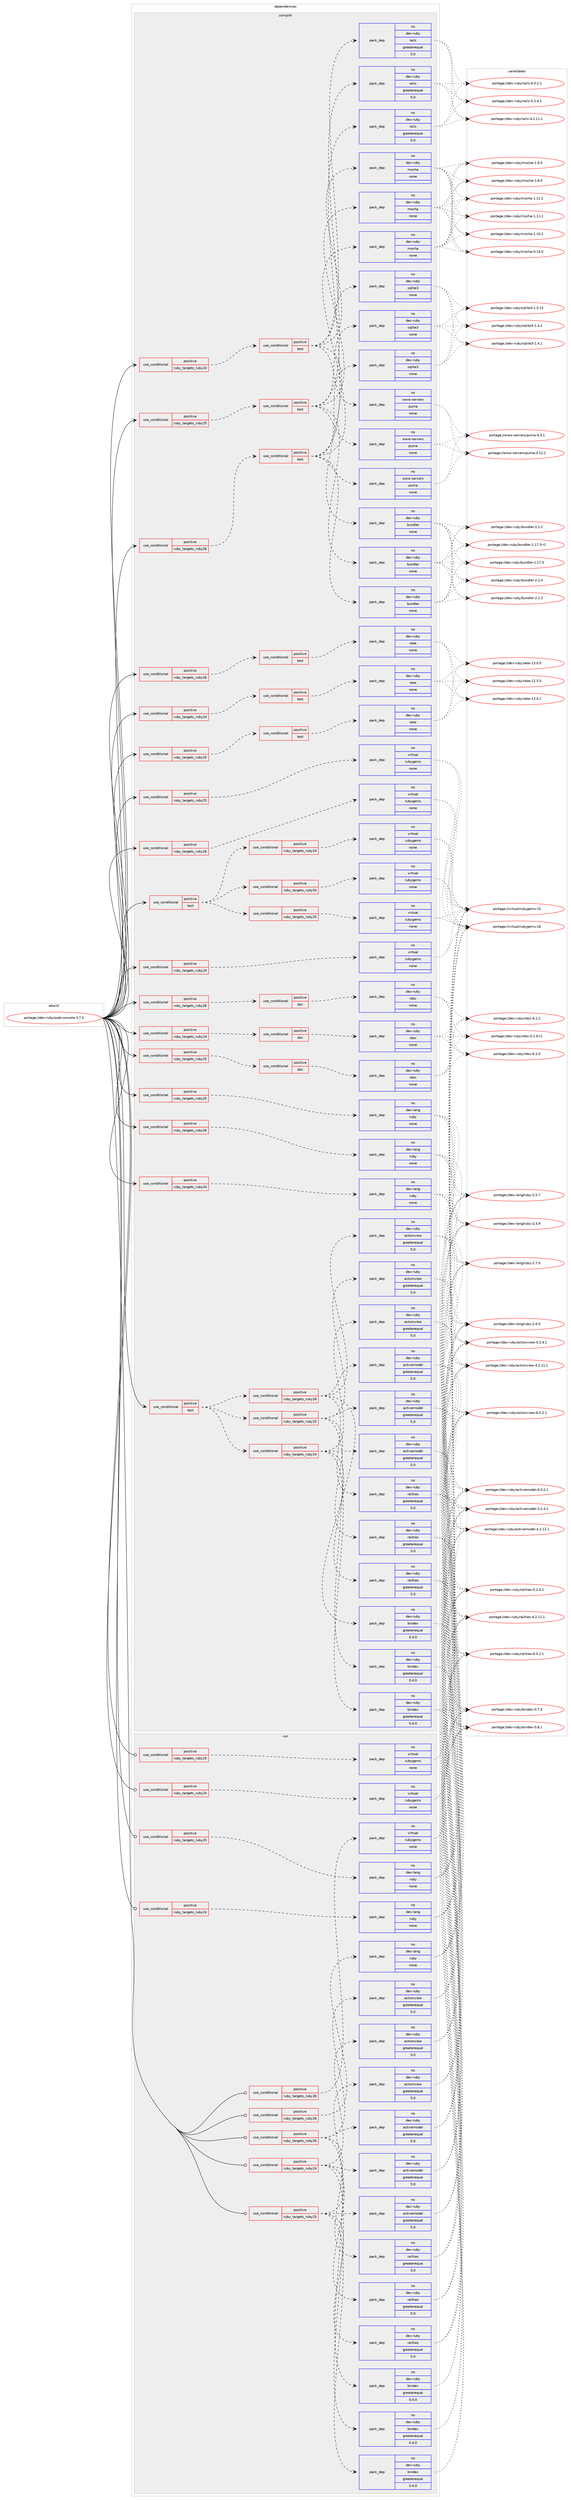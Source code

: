 digraph prolog {

# *************
# Graph options
# *************

newrank=true;
concentrate=true;
compound=true;
graph [rankdir=LR,fontname=Helvetica,fontsize=10,ranksep=1.5];#, ranksep=2.5, nodesep=0.2];
edge  [arrowhead=vee];
node  [fontname=Helvetica,fontsize=10];

# **********
# The ebuild
# **********

subgraph cluster_leftcol {
color=gray;
label=<<i>ebuild</i>>;
id [label="portage://dev-ruby/web-console-3.7.0", color=red, width=4, href="../dev-ruby/web-console-3.7.0.svg"];
}

# ****************
# The dependencies
# ****************

subgraph cluster_midcol {
color=gray;
label=<<i>dependencies</i>>;
subgraph cluster_compile {
fillcolor="#eeeeee";
style=filled;
label=<<i>compile</i>>;
subgraph cond64874 {
dependency311051 [label=<<TABLE BORDER="0" CELLBORDER="1" CELLSPACING="0" CELLPADDING="4"><TR><TD ROWSPAN="3" CELLPADDING="10">use_conditional</TD></TR><TR><TD>positive</TD></TR><TR><TD>ruby_targets_ruby24</TD></TR></TABLE>>, shape=none, color=red];
subgraph cond64875 {
dependency311052 [label=<<TABLE BORDER="0" CELLBORDER="1" CELLSPACING="0" CELLPADDING="4"><TR><TD ROWSPAN="3" CELLPADDING="10">use_conditional</TD></TR><TR><TD>positive</TD></TR><TR><TD>doc</TD></TR></TABLE>>, shape=none, color=red];
subgraph pack241446 {
dependency311053 [label=<<TABLE BORDER="0" CELLBORDER="1" CELLSPACING="0" CELLPADDING="4" WIDTH="220"><TR><TD ROWSPAN="6" CELLPADDING="30">pack_dep</TD></TR><TR><TD WIDTH="110">no</TD></TR><TR><TD>dev-ruby</TD></TR><TR><TD>rdoc</TD></TR><TR><TD>none</TD></TR><TR><TD></TD></TR></TABLE>>, shape=none, color=blue];
}
dependency311052:e -> dependency311053:w [weight=20,style="dashed",arrowhead="vee"];
}
dependency311051:e -> dependency311052:w [weight=20,style="dashed",arrowhead="vee"];
}
id:e -> dependency311051:w [weight=20,style="solid",arrowhead="vee"];
subgraph cond64876 {
dependency311054 [label=<<TABLE BORDER="0" CELLBORDER="1" CELLSPACING="0" CELLPADDING="4"><TR><TD ROWSPAN="3" CELLPADDING="10">use_conditional</TD></TR><TR><TD>positive</TD></TR><TR><TD>ruby_targets_ruby24</TD></TR></TABLE>>, shape=none, color=red];
subgraph cond64877 {
dependency311055 [label=<<TABLE BORDER="0" CELLBORDER="1" CELLSPACING="0" CELLPADDING="4"><TR><TD ROWSPAN="3" CELLPADDING="10">use_conditional</TD></TR><TR><TD>positive</TD></TR><TR><TD>test</TD></TR></TABLE>>, shape=none, color=red];
subgraph pack241447 {
dependency311056 [label=<<TABLE BORDER="0" CELLBORDER="1" CELLSPACING="0" CELLPADDING="4" WIDTH="220"><TR><TD ROWSPAN="6" CELLPADDING="30">pack_dep</TD></TR><TR><TD WIDTH="110">no</TD></TR><TR><TD>dev-ruby</TD></TR><TR><TD>bundler</TD></TR><TR><TD>none</TD></TR><TR><TD></TD></TR></TABLE>>, shape=none, color=blue];
}
dependency311055:e -> dependency311056:w [weight=20,style="dashed",arrowhead="vee"];
subgraph pack241448 {
dependency311057 [label=<<TABLE BORDER="0" CELLBORDER="1" CELLSPACING="0" CELLPADDING="4" WIDTH="220"><TR><TD ROWSPAN="6" CELLPADDING="30">pack_dep</TD></TR><TR><TD WIDTH="110">no</TD></TR><TR><TD>dev-ruby</TD></TR><TR><TD>rails</TD></TR><TR><TD>greaterequal</TD></TR><TR><TD>5.0</TD></TR></TABLE>>, shape=none, color=blue];
}
dependency311055:e -> dependency311057:w [weight=20,style="dashed",arrowhead="vee"];
subgraph pack241449 {
dependency311058 [label=<<TABLE BORDER="0" CELLBORDER="1" CELLSPACING="0" CELLPADDING="4" WIDTH="220"><TR><TD ROWSPAN="6" CELLPADDING="30">pack_dep</TD></TR><TR><TD WIDTH="110">no</TD></TR><TR><TD>dev-ruby</TD></TR><TR><TD>sqlite3</TD></TR><TR><TD>none</TD></TR><TR><TD></TD></TR></TABLE>>, shape=none, color=blue];
}
dependency311055:e -> dependency311058:w [weight=20,style="dashed",arrowhead="vee"];
subgraph pack241450 {
dependency311059 [label=<<TABLE BORDER="0" CELLBORDER="1" CELLSPACING="0" CELLPADDING="4" WIDTH="220"><TR><TD ROWSPAN="6" CELLPADDING="30">pack_dep</TD></TR><TR><TD WIDTH="110">no</TD></TR><TR><TD>dev-ruby</TD></TR><TR><TD>mocha</TD></TR><TR><TD>none</TD></TR><TR><TD></TD></TR></TABLE>>, shape=none, color=blue];
}
dependency311055:e -> dependency311059:w [weight=20,style="dashed",arrowhead="vee"];
subgraph pack241451 {
dependency311060 [label=<<TABLE BORDER="0" CELLBORDER="1" CELLSPACING="0" CELLPADDING="4" WIDTH="220"><TR><TD ROWSPAN="6" CELLPADDING="30">pack_dep</TD></TR><TR><TD WIDTH="110">no</TD></TR><TR><TD>www-servers</TD></TR><TR><TD>puma</TD></TR><TR><TD>none</TD></TR><TR><TD></TD></TR></TABLE>>, shape=none, color=blue];
}
dependency311055:e -> dependency311060:w [weight=20,style="dashed",arrowhead="vee"];
}
dependency311054:e -> dependency311055:w [weight=20,style="dashed",arrowhead="vee"];
}
id:e -> dependency311054:w [weight=20,style="solid",arrowhead="vee"];
subgraph cond64878 {
dependency311061 [label=<<TABLE BORDER="0" CELLBORDER="1" CELLSPACING="0" CELLPADDING="4"><TR><TD ROWSPAN="3" CELLPADDING="10">use_conditional</TD></TR><TR><TD>positive</TD></TR><TR><TD>ruby_targets_ruby24</TD></TR></TABLE>>, shape=none, color=red];
subgraph cond64879 {
dependency311062 [label=<<TABLE BORDER="0" CELLBORDER="1" CELLSPACING="0" CELLPADDING="4"><TR><TD ROWSPAN="3" CELLPADDING="10">use_conditional</TD></TR><TR><TD>positive</TD></TR><TR><TD>test</TD></TR></TABLE>>, shape=none, color=red];
subgraph pack241452 {
dependency311063 [label=<<TABLE BORDER="0" CELLBORDER="1" CELLSPACING="0" CELLPADDING="4" WIDTH="220"><TR><TD ROWSPAN="6" CELLPADDING="30">pack_dep</TD></TR><TR><TD WIDTH="110">no</TD></TR><TR><TD>dev-ruby</TD></TR><TR><TD>rake</TD></TR><TR><TD>none</TD></TR><TR><TD></TD></TR></TABLE>>, shape=none, color=blue];
}
dependency311062:e -> dependency311063:w [weight=20,style="dashed",arrowhead="vee"];
}
dependency311061:e -> dependency311062:w [weight=20,style="dashed",arrowhead="vee"];
}
id:e -> dependency311061:w [weight=20,style="solid",arrowhead="vee"];
subgraph cond64880 {
dependency311064 [label=<<TABLE BORDER="0" CELLBORDER="1" CELLSPACING="0" CELLPADDING="4"><TR><TD ROWSPAN="3" CELLPADDING="10">use_conditional</TD></TR><TR><TD>positive</TD></TR><TR><TD>ruby_targets_ruby24</TD></TR></TABLE>>, shape=none, color=red];
subgraph pack241453 {
dependency311065 [label=<<TABLE BORDER="0" CELLBORDER="1" CELLSPACING="0" CELLPADDING="4" WIDTH="220"><TR><TD ROWSPAN="6" CELLPADDING="30">pack_dep</TD></TR><TR><TD WIDTH="110">no</TD></TR><TR><TD>dev-lang</TD></TR><TR><TD>ruby</TD></TR><TR><TD>none</TD></TR><TR><TD></TD></TR></TABLE>>, shape=none, color=blue];
}
dependency311064:e -> dependency311065:w [weight=20,style="dashed",arrowhead="vee"];
}
id:e -> dependency311064:w [weight=20,style="solid",arrowhead="vee"];
subgraph cond64881 {
dependency311066 [label=<<TABLE BORDER="0" CELLBORDER="1" CELLSPACING="0" CELLPADDING="4"><TR><TD ROWSPAN="3" CELLPADDING="10">use_conditional</TD></TR><TR><TD>positive</TD></TR><TR><TD>ruby_targets_ruby24</TD></TR></TABLE>>, shape=none, color=red];
subgraph pack241454 {
dependency311067 [label=<<TABLE BORDER="0" CELLBORDER="1" CELLSPACING="0" CELLPADDING="4" WIDTH="220"><TR><TD ROWSPAN="6" CELLPADDING="30">pack_dep</TD></TR><TR><TD WIDTH="110">no</TD></TR><TR><TD>virtual</TD></TR><TR><TD>rubygems</TD></TR><TR><TD>none</TD></TR><TR><TD></TD></TR></TABLE>>, shape=none, color=blue];
}
dependency311066:e -> dependency311067:w [weight=20,style="dashed",arrowhead="vee"];
}
id:e -> dependency311066:w [weight=20,style="solid",arrowhead="vee"];
subgraph cond64882 {
dependency311068 [label=<<TABLE BORDER="0" CELLBORDER="1" CELLSPACING="0" CELLPADDING="4"><TR><TD ROWSPAN="3" CELLPADDING="10">use_conditional</TD></TR><TR><TD>positive</TD></TR><TR><TD>ruby_targets_ruby25</TD></TR></TABLE>>, shape=none, color=red];
subgraph cond64883 {
dependency311069 [label=<<TABLE BORDER="0" CELLBORDER="1" CELLSPACING="0" CELLPADDING="4"><TR><TD ROWSPAN="3" CELLPADDING="10">use_conditional</TD></TR><TR><TD>positive</TD></TR><TR><TD>doc</TD></TR></TABLE>>, shape=none, color=red];
subgraph pack241455 {
dependency311070 [label=<<TABLE BORDER="0" CELLBORDER="1" CELLSPACING="0" CELLPADDING="4" WIDTH="220"><TR><TD ROWSPAN="6" CELLPADDING="30">pack_dep</TD></TR><TR><TD WIDTH="110">no</TD></TR><TR><TD>dev-ruby</TD></TR><TR><TD>rdoc</TD></TR><TR><TD>none</TD></TR><TR><TD></TD></TR></TABLE>>, shape=none, color=blue];
}
dependency311069:e -> dependency311070:w [weight=20,style="dashed",arrowhead="vee"];
}
dependency311068:e -> dependency311069:w [weight=20,style="dashed",arrowhead="vee"];
}
id:e -> dependency311068:w [weight=20,style="solid",arrowhead="vee"];
subgraph cond64884 {
dependency311071 [label=<<TABLE BORDER="0" CELLBORDER="1" CELLSPACING="0" CELLPADDING="4"><TR><TD ROWSPAN="3" CELLPADDING="10">use_conditional</TD></TR><TR><TD>positive</TD></TR><TR><TD>ruby_targets_ruby25</TD></TR></TABLE>>, shape=none, color=red];
subgraph cond64885 {
dependency311072 [label=<<TABLE BORDER="0" CELLBORDER="1" CELLSPACING="0" CELLPADDING="4"><TR><TD ROWSPAN="3" CELLPADDING="10">use_conditional</TD></TR><TR><TD>positive</TD></TR><TR><TD>test</TD></TR></TABLE>>, shape=none, color=red];
subgraph pack241456 {
dependency311073 [label=<<TABLE BORDER="0" CELLBORDER="1" CELLSPACING="0" CELLPADDING="4" WIDTH="220"><TR><TD ROWSPAN="6" CELLPADDING="30">pack_dep</TD></TR><TR><TD WIDTH="110">no</TD></TR><TR><TD>dev-ruby</TD></TR><TR><TD>bundler</TD></TR><TR><TD>none</TD></TR><TR><TD></TD></TR></TABLE>>, shape=none, color=blue];
}
dependency311072:e -> dependency311073:w [weight=20,style="dashed",arrowhead="vee"];
subgraph pack241457 {
dependency311074 [label=<<TABLE BORDER="0" CELLBORDER="1" CELLSPACING="0" CELLPADDING="4" WIDTH="220"><TR><TD ROWSPAN="6" CELLPADDING="30">pack_dep</TD></TR><TR><TD WIDTH="110">no</TD></TR><TR><TD>dev-ruby</TD></TR><TR><TD>rails</TD></TR><TR><TD>greaterequal</TD></TR><TR><TD>5.0</TD></TR></TABLE>>, shape=none, color=blue];
}
dependency311072:e -> dependency311074:w [weight=20,style="dashed",arrowhead="vee"];
subgraph pack241458 {
dependency311075 [label=<<TABLE BORDER="0" CELLBORDER="1" CELLSPACING="0" CELLPADDING="4" WIDTH="220"><TR><TD ROWSPAN="6" CELLPADDING="30">pack_dep</TD></TR><TR><TD WIDTH="110">no</TD></TR><TR><TD>dev-ruby</TD></TR><TR><TD>sqlite3</TD></TR><TR><TD>none</TD></TR><TR><TD></TD></TR></TABLE>>, shape=none, color=blue];
}
dependency311072:e -> dependency311075:w [weight=20,style="dashed",arrowhead="vee"];
subgraph pack241459 {
dependency311076 [label=<<TABLE BORDER="0" CELLBORDER="1" CELLSPACING="0" CELLPADDING="4" WIDTH="220"><TR><TD ROWSPAN="6" CELLPADDING="30">pack_dep</TD></TR><TR><TD WIDTH="110">no</TD></TR><TR><TD>dev-ruby</TD></TR><TR><TD>mocha</TD></TR><TR><TD>none</TD></TR><TR><TD></TD></TR></TABLE>>, shape=none, color=blue];
}
dependency311072:e -> dependency311076:w [weight=20,style="dashed",arrowhead="vee"];
subgraph pack241460 {
dependency311077 [label=<<TABLE BORDER="0" CELLBORDER="1" CELLSPACING="0" CELLPADDING="4" WIDTH="220"><TR><TD ROWSPAN="6" CELLPADDING="30">pack_dep</TD></TR><TR><TD WIDTH="110">no</TD></TR><TR><TD>www-servers</TD></TR><TR><TD>puma</TD></TR><TR><TD>none</TD></TR><TR><TD></TD></TR></TABLE>>, shape=none, color=blue];
}
dependency311072:e -> dependency311077:w [weight=20,style="dashed",arrowhead="vee"];
}
dependency311071:e -> dependency311072:w [weight=20,style="dashed",arrowhead="vee"];
}
id:e -> dependency311071:w [weight=20,style="solid",arrowhead="vee"];
subgraph cond64886 {
dependency311078 [label=<<TABLE BORDER="0" CELLBORDER="1" CELLSPACING="0" CELLPADDING="4"><TR><TD ROWSPAN="3" CELLPADDING="10">use_conditional</TD></TR><TR><TD>positive</TD></TR><TR><TD>ruby_targets_ruby25</TD></TR></TABLE>>, shape=none, color=red];
subgraph cond64887 {
dependency311079 [label=<<TABLE BORDER="0" CELLBORDER="1" CELLSPACING="0" CELLPADDING="4"><TR><TD ROWSPAN="3" CELLPADDING="10">use_conditional</TD></TR><TR><TD>positive</TD></TR><TR><TD>test</TD></TR></TABLE>>, shape=none, color=red];
subgraph pack241461 {
dependency311080 [label=<<TABLE BORDER="0" CELLBORDER="1" CELLSPACING="0" CELLPADDING="4" WIDTH="220"><TR><TD ROWSPAN="6" CELLPADDING="30">pack_dep</TD></TR><TR><TD WIDTH="110">no</TD></TR><TR><TD>dev-ruby</TD></TR><TR><TD>rake</TD></TR><TR><TD>none</TD></TR><TR><TD></TD></TR></TABLE>>, shape=none, color=blue];
}
dependency311079:e -> dependency311080:w [weight=20,style="dashed",arrowhead="vee"];
}
dependency311078:e -> dependency311079:w [weight=20,style="dashed",arrowhead="vee"];
}
id:e -> dependency311078:w [weight=20,style="solid",arrowhead="vee"];
subgraph cond64888 {
dependency311081 [label=<<TABLE BORDER="0" CELLBORDER="1" CELLSPACING="0" CELLPADDING="4"><TR><TD ROWSPAN="3" CELLPADDING="10">use_conditional</TD></TR><TR><TD>positive</TD></TR><TR><TD>ruby_targets_ruby25</TD></TR></TABLE>>, shape=none, color=red];
subgraph pack241462 {
dependency311082 [label=<<TABLE BORDER="0" CELLBORDER="1" CELLSPACING="0" CELLPADDING="4" WIDTH="220"><TR><TD ROWSPAN="6" CELLPADDING="30">pack_dep</TD></TR><TR><TD WIDTH="110">no</TD></TR><TR><TD>dev-lang</TD></TR><TR><TD>ruby</TD></TR><TR><TD>none</TD></TR><TR><TD></TD></TR></TABLE>>, shape=none, color=blue];
}
dependency311081:e -> dependency311082:w [weight=20,style="dashed",arrowhead="vee"];
}
id:e -> dependency311081:w [weight=20,style="solid",arrowhead="vee"];
subgraph cond64889 {
dependency311083 [label=<<TABLE BORDER="0" CELLBORDER="1" CELLSPACING="0" CELLPADDING="4"><TR><TD ROWSPAN="3" CELLPADDING="10">use_conditional</TD></TR><TR><TD>positive</TD></TR><TR><TD>ruby_targets_ruby25</TD></TR></TABLE>>, shape=none, color=red];
subgraph pack241463 {
dependency311084 [label=<<TABLE BORDER="0" CELLBORDER="1" CELLSPACING="0" CELLPADDING="4" WIDTH="220"><TR><TD ROWSPAN="6" CELLPADDING="30">pack_dep</TD></TR><TR><TD WIDTH="110">no</TD></TR><TR><TD>virtual</TD></TR><TR><TD>rubygems</TD></TR><TR><TD>none</TD></TR><TR><TD></TD></TR></TABLE>>, shape=none, color=blue];
}
dependency311083:e -> dependency311084:w [weight=20,style="dashed",arrowhead="vee"];
}
id:e -> dependency311083:w [weight=20,style="solid",arrowhead="vee"];
subgraph cond64890 {
dependency311085 [label=<<TABLE BORDER="0" CELLBORDER="1" CELLSPACING="0" CELLPADDING="4"><TR><TD ROWSPAN="3" CELLPADDING="10">use_conditional</TD></TR><TR><TD>positive</TD></TR><TR><TD>ruby_targets_ruby26</TD></TR></TABLE>>, shape=none, color=red];
subgraph cond64891 {
dependency311086 [label=<<TABLE BORDER="0" CELLBORDER="1" CELLSPACING="0" CELLPADDING="4"><TR><TD ROWSPAN="3" CELLPADDING="10">use_conditional</TD></TR><TR><TD>positive</TD></TR><TR><TD>doc</TD></TR></TABLE>>, shape=none, color=red];
subgraph pack241464 {
dependency311087 [label=<<TABLE BORDER="0" CELLBORDER="1" CELLSPACING="0" CELLPADDING="4" WIDTH="220"><TR><TD ROWSPAN="6" CELLPADDING="30">pack_dep</TD></TR><TR><TD WIDTH="110">no</TD></TR><TR><TD>dev-ruby</TD></TR><TR><TD>rdoc</TD></TR><TR><TD>none</TD></TR><TR><TD></TD></TR></TABLE>>, shape=none, color=blue];
}
dependency311086:e -> dependency311087:w [weight=20,style="dashed",arrowhead="vee"];
}
dependency311085:e -> dependency311086:w [weight=20,style="dashed",arrowhead="vee"];
}
id:e -> dependency311085:w [weight=20,style="solid",arrowhead="vee"];
subgraph cond64892 {
dependency311088 [label=<<TABLE BORDER="0" CELLBORDER="1" CELLSPACING="0" CELLPADDING="4"><TR><TD ROWSPAN="3" CELLPADDING="10">use_conditional</TD></TR><TR><TD>positive</TD></TR><TR><TD>ruby_targets_ruby26</TD></TR></TABLE>>, shape=none, color=red];
subgraph cond64893 {
dependency311089 [label=<<TABLE BORDER="0" CELLBORDER="1" CELLSPACING="0" CELLPADDING="4"><TR><TD ROWSPAN="3" CELLPADDING="10">use_conditional</TD></TR><TR><TD>positive</TD></TR><TR><TD>test</TD></TR></TABLE>>, shape=none, color=red];
subgraph pack241465 {
dependency311090 [label=<<TABLE BORDER="0" CELLBORDER="1" CELLSPACING="0" CELLPADDING="4" WIDTH="220"><TR><TD ROWSPAN="6" CELLPADDING="30">pack_dep</TD></TR><TR><TD WIDTH="110">no</TD></TR><TR><TD>dev-ruby</TD></TR><TR><TD>bundler</TD></TR><TR><TD>none</TD></TR><TR><TD></TD></TR></TABLE>>, shape=none, color=blue];
}
dependency311089:e -> dependency311090:w [weight=20,style="dashed",arrowhead="vee"];
subgraph pack241466 {
dependency311091 [label=<<TABLE BORDER="0" CELLBORDER="1" CELLSPACING="0" CELLPADDING="4" WIDTH="220"><TR><TD ROWSPAN="6" CELLPADDING="30">pack_dep</TD></TR><TR><TD WIDTH="110">no</TD></TR><TR><TD>dev-ruby</TD></TR><TR><TD>rails</TD></TR><TR><TD>greaterequal</TD></TR><TR><TD>5.0</TD></TR></TABLE>>, shape=none, color=blue];
}
dependency311089:e -> dependency311091:w [weight=20,style="dashed",arrowhead="vee"];
subgraph pack241467 {
dependency311092 [label=<<TABLE BORDER="0" CELLBORDER="1" CELLSPACING="0" CELLPADDING="4" WIDTH="220"><TR><TD ROWSPAN="6" CELLPADDING="30">pack_dep</TD></TR><TR><TD WIDTH="110">no</TD></TR><TR><TD>dev-ruby</TD></TR><TR><TD>sqlite3</TD></TR><TR><TD>none</TD></TR><TR><TD></TD></TR></TABLE>>, shape=none, color=blue];
}
dependency311089:e -> dependency311092:w [weight=20,style="dashed",arrowhead="vee"];
subgraph pack241468 {
dependency311093 [label=<<TABLE BORDER="0" CELLBORDER="1" CELLSPACING="0" CELLPADDING="4" WIDTH="220"><TR><TD ROWSPAN="6" CELLPADDING="30">pack_dep</TD></TR><TR><TD WIDTH="110">no</TD></TR><TR><TD>dev-ruby</TD></TR><TR><TD>mocha</TD></TR><TR><TD>none</TD></TR><TR><TD></TD></TR></TABLE>>, shape=none, color=blue];
}
dependency311089:e -> dependency311093:w [weight=20,style="dashed",arrowhead="vee"];
subgraph pack241469 {
dependency311094 [label=<<TABLE BORDER="0" CELLBORDER="1" CELLSPACING="0" CELLPADDING="4" WIDTH="220"><TR><TD ROWSPAN="6" CELLPADDING="30">pack_dep</TD></TR><TR><TD WIDTH="110">no</TD></TR><TR><TD>www-servers</TD></TR><TR><TD>puma</TD></TR><TR><TD>none</TD></TR><TR><TD></TD></TR></TABLE>>, shape=none, color=blue];
}
dependency311089:e -> dependency311094:w [weight=20,style="dashed",arrowhead="vee"];
}
dependency311088:e -> dependency311089:w [weight=20,style="dashed",arrowhead="vee"];
}
id:e -> dependency311088:w [weight=20,style="solid",arrowhead="vee"];
subgraph cond64894 {
dependency311095 [label=<<TABLE BORDER="0" CELLBORDER="1" CELLSPACING="0" CELLPADDING="4"><TR><TD ROWSPAN="3" CELLPADDING="10">use_conditional</TD></TR><TR><TD>positive</TD></TR><TR><TD>ruby_targets_ruby26</TD></TR></TABLE>>, shape=none, color=red];
subgraph cond64895 {
dependency311096 [label=<<TABLE BORDER="0" CELLBORDER="1" CELLSPACING="0" CELLPADDING="4"><TR><TD ROWSPAN="3" CELLPADDING="10">use_conditional</TD></TR><TR><TD>positive</TD></TR><TR><TD>test</TD></TR></TABLE>>, shape=none, color=red];
subgraph pack241470 {
dependency311097 [label=<<TABLE BORDER="0" CELLBORDER="1" CELLSPACING="0" CELLPADDING="4" WIDTH="220"><TR><TD ROWSPAN="6" CELLPADDING="30">pack_dep</TD></TR><TR><TD WIDTH="110">no</TD></TR><TR><TD>dev-ruby</TD></TR><TR><TD>rake</TD></TR><TR><TD>none</TD></TR><TR><TD></TD></TR></TABLE>>, shape=none, color=blue];
}
dependency311096:e -> dependency311097:w [weight=20,style="dashed",arrowhead="vee"];
}
dependency311095:e -> dependency311096:w [weight=20,style="dashed",arrowhead="vee"];
}
id:e -> dependency311095:w [weight=20,style="solid",arrowhead="vee"];
subgraph cond64896 {
dependency311098 [label=<<TABLE BORDER="0" CELLBORDER="1" CELLSPACING="0" CELLPADDING="4"><TR><TD ROWSPAN="3" CELLPADDING="10">use_conditional</TD></TR><TR><TD>positive</TD></TR><TR><TD>ruby_targets_ruby26</TD></TR></TABLE>>, shape=none, color=red];
subgraph pack241471 {
dependency311099 [label=<<TABLE BORDER="0" CELLBORDER="1" CELLSPACING="0" CELLPADDING="4" WIDTH="220"><TR><TD ROWSPAN="6" CELLPADDING="30">pack_dep</TD></TR><TR><TD WIDTH="110">no</TD></TR><TR><TD>dev-lang</TD></TR><TR><TD>ruby</TD></TR><TR><TD>none</TD></TR><TR><TD></TD></TR></TABLE>>, shape=none, color=blue];
}
dependency311098:e -> dependency311099:w [weight=20,style="dashed",arrowhead="vee"];
}
id:e -> dependency311098:w [weight=20,style="solid",arrowhead="vee"];
subgraph cond64897 {
dependency311100 [label=<<TABLE BORDER="0" CELLBORDER="1" CELLSPACING="0" CELLPADDING="4"><TR><TD ROWSPAN="3" CELLPADDING="10">use_conditional</TD></TR><TR><TD>positive</TD></TR><TR><TD>ruby_targets_ruby26</TD></TR></TABLE>>, shape=none, color=red];
subgraph pack241472 {
dependency311101 [label=<<TABLE BORDER="0" CELLBORDER="1" CELLSPACING="0" CELLPADDING="4" WIDTH="220"><TR><TD ROWSPAN="6" CELLPADDING="30">pack_dep</TD></TR><TR><TD WIDTH="110">no</TD></TR><TR><TD>virtual</TD></TR><TR><TD>rubygems</TD></TR><TR><TD>none</TD></TR><TR><TD></TD></TR></TABLE>>, shape=none, color=blue];
}
dependency311100:e -> dependency311101:w [weight=20,style="dashed",arrowhead="vee"];
}
id:e -> dependency311100:w [weight=20,style="solid",arrowhead="vee"];
subgraph cond64898 {
dependency311102 [label=<<TABLE BORDER="0" CELLBORDER="1" CELLSPACING="0" CELLPADDING="4"><TR><TD ROWSPAN="3" CELLPADDING="10">use_conditional</TD></TR><TR><TD>positive</TD></TR><TR><TD>test</TD></TR></TABLE>>, shape=none, color=red];
subgraph cond64899 {
dependency311103 [label=<<TABLE BORDER="0" CELLBORDER="1" CELLSPACING="0" CELLPADDING="4"><TR><TD ROWSPAN="3" CELLPADDING="10">use_conditional</TD></TR><TR><TD>positive</TD></TR><TR><TD>ruby_targets_ruby24</TD></TR></TABLE>>, shape=none, color=red];
subgraph pack241473 {
dependency311104 [label=<<TABLE BORDER="0" CELLBORDER="1" CELLSPACING="0" CELLPADDING="4" WIDTH="220"><TR><TD ROWSPAN="6" CELLPADDING="30">pack_dep</TD></TR><TR><TD WIDTH="110">no</TD></TR><TR><TD>dev-ruby</TD></TR><TR><TD>actionview</TD></TR><TR><TD>greaterequal</TD></TR><TR><TD>5.0</TD></TR></TABLE>>, shape=none, color=blue];
}
dependency311103:e -> dependency311104:w [weight=20,style="dashed",arrowhead="vee"];
subgraph pack241474 {
dependency311105 [label=<<TABLE BORDER="0" CELLBORDER="1" CELLSPACING="0" CELLPADDING="4" WIDTH="220"><TR><TD ROWSPAN="6" CELLPADDING="30">pack_dep</TD></TR><TR><TD WIDTH="110">no</TD></TR><TR><TD>dev-ruby</TD></TR><TR><TD>activemodel</TD></TR><TR><TD>greaterequal</TD></TR><TR><TD>5.0</TD></TR></TABLE>>, shape=none, color=blue];
}
dependency311103:e -> dependency311105:w [weight=20,style="dashed",arrowhead="vee"];
subgraph pack241475 {
dependency311106 [label=<<TABLE BORDER="0" CELLBORDER="1" CELLSPACING="0" CELLPADDING="4" WIDTH="220"><TR><TD ROWSPAN="6" CELLPADDING="30">pack_dep</TD></TR><TR><TD WIDTH="110">no</TD></TR><TR><TD>dev-ruby</TD></TR><TR><TD>bindex</TD></TR><TR><TD>greaterequal</TD></TR><TR><TD>0.4.0</TD></TR></TABLE>>, shape=none, color=blue];
}
dependency311103:e -> dependency311106:w [weight=20,style="dashed",arrowhead="vee"];
subgraph pack241476 {
dependency311107 [label=<<TABLE BORDER="0" CELLBORDER="1" CELLSPACING="0" CELLPADDING="4" WIDTH="220"><TR><TD ROWSPAN="6" CELLPADDING="30">pack_dep</TD></TR><TR><TD WIDTH="110">no</TD></TR><TR><TD>dev-ruby</TD></TR><TR><TD>railties</TD></TR><TR><TD>greaterequal</TD></TR><TR><TD>5.0</TD></TR></TABLE>>, shape=none, color=blue];
}
dependency311103:e -> dependency311107:w [weight=20,style="dashed",arrowhead="vee"];
}
dependency311102:e -> dependency311103:w [weight=20,style="dashed",arrowhead="vee"];
subgraph cond64900 {
dependency311108 [label=<<TABLE BORDER="0" CELLBORDER="1" CELLSPACING="0" CELLPADDING="4"><TR><TD ROWSPAN="3" CELLPADDING="10">use_conditional</TD></TR><TR><TD>positive</TD></TR><TR><TD>ruby_targets_ruby25</TD></TR></TABLE>>, shape=none, color=red];
subgraph pack241477 {
dependency311109 [label=<<TABLE BORDER="0" CELLBORDER="1" CELLSPACING="0" CELLPADDING="4" WIDTH="220"><TR><TD ROWSPAN="6" CELLPADDING="30">pack_dep</TD></TR><TR><TD WIDTH="110">no</TD></TR><TR><TD>dev-ruby</TD></TR><TR><TD>actionview</TD></TR><TR><TD>greaterequal</TD></TR><TR><TD>5.0</TD></TR></TABLE>>, shape=none, color=blue];
}
dependency311108:e -> dependency311109:w [weight=20,style="dashed",arrowhead="vee"];
subgraph pack241478 {
dependency311110 [label=<<TABLE BORDER="0" CELLBORDER="1" CELLSPACING="0" CELLPADDING="4" WIDTH="220"><TR><TD ROWSPAN="6" CELLPADDING="30">pack_dep</TD></TR><TR><TD WIDTH="110">no</TD></TR><TR><TD>dev-ruby</TD></TR><TR><TD>activemodel</TD></TR><TR><TD>greaterequal</TD></TR><TR><TD>5.0</TD></TR></TABLE>>, shape=none, color=blue];
}
dependency311108:e -> dependency311110:w [weight=20,style="dashed",arrowhead="vee"];
subgraph pack241479 {
dependency311111 [label=<<TABLE BORDER="0" CELLBORDER="1" CELLSPACING="0" CELLPADDING="4" WIDTH="220"><TR><TD ROWSPAN="6" CELLPADDING="30">pack_dep</TD></TR><TR><TD WIDTH="110">no</TD></TR><TR><TD>dev-ruby</TD></TR><TR><TD>bindex</TD></TR><TR><TD>greaterequal</TD></TR><TR><TD>0.4.0</TD></TR></TABLE>>, shape=none, color=blue];
}
dependency311108:e -> dependency311111:w [weight=20,style="dashed",arrowhead="vee"];
subgraph pack241480 {
dependency311112 [label=<<TABLE BORDER="0" CELLBORDER="1" CELLSPACING="0" CELLPADDING="4" WIDTH="220"><TR><TD ROWSPAN="6" CELLPADDING="30">pack_dep</TD></TR><TR><TD WIDTH="110">no</TD></TR><TR><TD>dev-ruby</TD></TR><TR><TD>railties</TD></TR><TR><TD>greaterequal</TD></TR><TR><TD>5.0</TD></TR></TABLE>>, shape=none, color=blue];
}
dependency311108:e -> dependency311112:w [weight=20,style="dashed",arrowhead="vee"];
}
dependency311102:e -> dependency311108:w [weight=20,style="dashed",arrowhead="vee"];
subgraph cond64901 {
dependency311113 [label=<<TABLE BORDER="0" CELLBORDER="1" CELLSPACING="0" CELLPADDING="4"><TR><TD ROWSPAN="3" CELLPADDING="10">use_conditional</TD></TR><TR><TD>positive</TD></TR><TR><TD>ruby_targets_ruby26</TD></TR></TABLE>>, shape=none, color=red];
subgraph pack241481 {
dependency311114 [label=<<TABLE BORDER="0" CELLBORDER="1" CELLSPACING="0" CELLPADDING="4" WIDTH="220"><TR><TD ROWSPAN="6" CELLPADDING="30">pack_dep</TD></TR><TR><TD WIDTH="110">no</TD></TR><TR><TD>dev-ruby</TD></TR><TR><TD>actionview</TD></TR><TR><TD>greaterequal</TD></TR><TR><TD>5.0</TD></TR></TABLE>>, shape=none, color=blue];
}
dependency311113:e -> dependency311114:w [weight=20,style="dashed",arrowhead="vee"];
subgraph pack241482 {
dependency311115 [label=<<TABLE BORDER="0" CELLBORDER="1" CELLSPACING="0" CELLPADDING="4" WIDTH="220"><TR><TD ROWSPAN="6" CELLPADDING="30">pack_dep</TD></TR><TR><TD WIDTH="110">no</TD></TR><TR><TD>dev-ruby</TD></TR><TR><TD>activemodel</TD></TR><TR><TD>greaterequal</TD></TR><TR><TD>5.0</TD></TR></TABLE>>, shape=none, color=blue];
}
dependency311113:e -> dependency311115:w [weight=20,style="dashed",arrowhead="vee"];
subgraph pack241483 {
dependency311116 [label=<<TABLE BORDER="0" CELLBORDER="1" CELLSPACING="0" CELLPADDING="4" WIDTH="220"><TR><TD ROWSPAN="6" CELLPADDING="30">pack_dep</TD></TR><TR><TD WIDTH="110">no</TD></TR><TR><TD>dev-ruby</TD></TR><TR><TD>bindex</TD></TR><TR><TD>greaterequal</TD></TR><TR><TD>0.4.0</TD></TR></TABLE>>, shape=none, color=blue];
}
dependency311113:e -> dependency311116:w [weight=20,style="dashed",arrowhead="vee"];
subgraph pack241484 {
dependency311117 [label=<<TABLE BORDER="0" CELLBORDER="1" CELLSPACING="0" CELLPADDING="4" WIDTH="220"><TR><TD ROWSPAN="6" CELLPADDING="30">pack_dep</TD></TR><TR><TD WIDTH="110">no</TD></TR><TR><TD>dev-ruby</TD></TR><TR><TD>railties</TD></TR><TR><TD>greaterequal</TD></TR><TR><TD>5.0</TD></TR></TABLE>>, shape=none, color=blue];
}
dependency311113:e -> dependency311117:w [weight=20,style="dashed",arrowhead="vee"];
}
dependency311102:e -> dependency311113:w [weight=20,style="dashed",arrowhead="vee"];
}
id:e -> dependency311102:w [weight=20,style="solid",arrowhead="vee"];
subgraph cond64902 {
dependency311118 [label=<<TABLE BORDER="0" CELLBORDER="1" CELLSPACING="0" CELLPADDING="4"><TR><TD ROWSPAN="3" CELLPADDING="10">use_conditional</TD></TR><TR><TD>positive</TD></TR><TR><TD>test</TD></TR></TABLE>>, shape=none, color=red];
subgraph cond64903 {
dependency311119 [label=<<TABLE BORDER="0" CELLBORDER="1" CELLSPACING="0" CELLPADDING="4"><TR><TD ROWSPAN="3" CELLPADDING="10">use_conditional</TD></TR><TR><TD>positive</TD></TR><TR><TD>ruby_targets_ruby24</TD></TR></TABLE>>, shape=none, color=red];
subgraph pack241485 {
dependency311120 [label=<<TABLE BORDER="0" CELLBORDER="1" CELLSPACING="0" CELLPADDING="4" WIDTH="220"><TR><TD ROWSPAN="6" CELLPADDING="30">pack_dep</TD></TR><TR><TD WIDTH="110">no</TD></TR><TR><TD>virtual</TD></TR><TR><TD>rubygems</TD></TR><TR><TD>none</TD></TR><TR><TD></TD></TR></TABLE>>, shape=none, color=blue];
}
dependency311119:e -> dependency311120:w [weight=20,style="dashed",arrowhead="vee"];
}
dependency311118:e -> dependency311119:w [weight=20,style="dashed",arrowhead="vee"];
subgraph cond64904 {
dependency311121 [label=<<TABLE BORDER="0" CELLBORDER="1" CELLSPACING="0" CELLPADDING="4"><TR><TD ROWSPAN="3" CELLPADDING="10">use_conditional</TD></TR><TR><TD>positive</TD></TR><TR><TD>ruby_targets_ruby25</TD></TR></TABLE>>, shape=none, color=red];
subgraph pack241486 {
dependency311122 [label=<<TABLE BORDER="0" CELLBORDER="1" CELLSPACING="0" CELLPADDING="4" WIDTH="220"><TR><TD ROWSPAN="6" CELLPADDING="30">pack_dep</TD></TR><TR><TD WIDTH="110">no</TD></TR><TR><TD>virtual</TD></TR><TR><TD>rubygems</TD></TR><TR><TD>none</TD></TR><TR><TD></TD></TR></TABLE>>, shape=none, color=blue];
}
dependency311121:e -> dependency311122:w [weight=20,style="dashed",arrowhead="vee"];
}
dependency311118:e -> dependency311121:w [weight=20,style="dashed",arrowhead="vee"];
subgraph cond64905 {
dependency311123 [label=<<TABLE BORDER="0" CELLBORDER="1" CELLSPACING="0" CELLPADDING="4"><TR><TD ROWSPAN="3" CELLPADDING="10">use_conditional</TD></TR><TR><TD>positive</TD></TR><TR><TD>ruby_targets_ruby26</TD></TR></TABLE>>, shape=none, color=red];
subgraph pack241487 {
dependency311124 [label=<<TABLE BORDER="0" CELLBORDER="1" CELLSPACING="0" CELLPADDING="4" WIDTH="220"><TR><TD ROWSPAN="6" CELLPADDING="30">pack_dep</TD></TR><TR><TD WIDTH="110">no</TD></TR><TR><TD>virtual</TD></TR><TR><TD>rubygems</TD></TR><TR><TD>none</TD></TR><TR><TD></TD></TR></TABLE>>, shape=none, color=blue];
}
dependency311123:e -> dependency311124:w [weight=20,style="dashed",arrowhead="vee"];
}
dependency311118:e -> dependency311123:w [weight=20,style="dashed",arrowhead="vee"];
}
id:e -> dependency311118:w [weight=20,style="solid",arrowhead="vee"];
}
subgraph cluster_compileandrun {
fillcolor="#eeeeee";
style=filled;
label=<<i>compile and run</i>>;
}
subgraph cluster_run {
fillcolor="#eeeeee";
style=filled;
label=<<i>run</i>>;
subgraph cond64906 {
dependency311125 [label=<<TABLE BORDER="0" CELLBORDER="1" CELLSPACING="0" CELLPADDING="4"><TR><TD ROWSPAN="3" CELLPADDING="10">use_conditional</TD></TR><TR><TD>positive</TD></TR><TR><TD>ruby_targets_ruby24</TD></TR></TABLE>>, shape=none, color=red];
subgraph pack241488 {
dependency311126 [label=<<TABLE BORDER="0" CELLBORDER="1" CELLSPACING="0" CELLPADDING="4" WIDTH="220"><TR><TD ROWSPAN="6" CELLPADDING="30">pack_dep</TD></TR><TR><TD WIDTH="110">no</TD></TR><TR><TD>dev-lang</TD></TR><TR><TD>ruby</TD></TR><TR><TD>none</TD></TR><TR><TD></TD></TR></TABLE>>, shape=none, color=blue];
}
dependency311125:e -> dependency311126:w [weight=20,style="dashed",arrowhead="vee"];
}
id:e -> dependency311125:w [weight=20,style="solid",arrowhead="odot"];
subgraph cond64907 {
dependency311127 [label=<<TABLE BORDER="0" CELLBORDER="1" CELLSPACING="0" CELLPADDING="4"><TR><TD ROWSPAN="3" CELLPADDING="10">use_conditional</TD></TR><TR><TD>positive</TD></TR><TR><TD>ruby_targets_ruby24</TD></TR></TABLE>>, shape=none, color=red];
subgraph pack241489 {
dependency311128 [label=<<TABLE BORDER="0" CELLBORDER="1" CELLSPACING="0" CELLPADDING="4" WIDTH="220"><TR><TD ROWSPAN="6" CELLPADDING="30">pack_dep</TD></TR><TR><TD WIDTH="110">no</TD></TR><TR><TD>dev-ruby</TD></TR><TR><TD>actionview</TD></TR><TR><TD>greaterequal</TD></TR><TR><TD>5.0</TD></TR></TABLE>>, shape=none, color=blue];
}
dependency311127:e -> dependency311128:w [weight=20,style="dashed",arrowhead="vee"];
subgraph pack241490 {
dependency311129 [label=<<TABLE BORDER="0" CELLBORDER="1" CELLSPACING="0" CELLPADDING="4" WIDTH="220"><TR><TD ROWSPAN="6" CELLPADDING="30">pack_dep</TD></TR><TR><TD WIDTH="110">no</TD></TR><TR><TD>dev-ruby</TD></TR><TR><TD>activemodel</TD></TR><TR><TD>greaterequal</TD></TR><TR><TD>5.0</TD></TR></TABLE>>, shape=none, color=blue];
}
dependency311127:e -> dependency311129:w [weight=20,style="dashed",arrowhead="vee"];
subgraph pack241491 {
dependency311130 [label=<<TABLE BORDER="0" CELLBORDER="1" CELLSPACING="0" CELLPADDING="4" WIDTH="220"><TR><TD ROWSPAN="6" CELLPADDING="30">pack_dep</TD></TR><TR><TD WIDTH="110">no</TD></TR><TR><TD>dev-ruby</TD></TR><TR><TD>bindex</TD></TR><TR><TD>greaterequal</TD></TR><TR><TD>0.4.0</TD></TR></TABLE>>, shape=none, color=blue];
}
dependency311127:e -> dependency311130:w [weight=20,style="dashed",arrowhead="vee"];
subgraph pack241492 {
dependency311131 [label=<<TABLE BORDER="0" CELLBORDER="1" CELLSPACING="0" CELLPADDING="4" WIDTH="220"><TR><TD ROWSPAN="6" CELLPADDING="30">pack_dep</TD></TR><TR><TD WIDTH="110">no</TD></TR><TR><TD>dev-ruby</TD></TR><TR><TD>railties</TD></TR><TR><TD>greaterequal</TD></TR><TR><TD>5.0</TD></TR></TABLE>>, shape=none, color=blue];
}
dependency311127:e -> dependency311131:w [weight=20,style="dashed",arrowhead="vee"];
}
id:e -> dependency311127:w [weight=20,style="solid",arrowhead="odot"];
subgraph cond64908 {
dependency311132 [label=<<TABLE BORDER="0" CELLBORDER="1" CELLSPACING="0" CELLPADDING="4"><TR><TD ROWSPAN="3" CELLPADDING="10">use_conditional</TD></TR><TR><TD>positive</TD></TR><TR><TD>ruby_targets_ruby24</TD></TR></TABLE>>, shape=none, color=red];
subgraph pack241493 {
dependency311133 [label=<<TABLE BORDER="0" CELLBORDER="1" CELLSPACING="0" CELLPADDING="4" WIDTH="220"><TR><TD ROWSPAN="6" CELLPADDING="30">pack_dep</TD></TR><TR><TD WIDTH="110">no</TD></TR><TR><TD>virtual</TD></TR><TR><TD>rubygems</TD></TR><TR><TD>none</TD></TR><TR><TD></TD></TR></TABLE>>, shape=none, color=blue];
}
dependency311132:e -> dependency311133:w [weight=20,style="dashed",arrowhead="vee"];
}
id:e -> dependency311132:w [weight=20,style="solid",arrowhead="odot"];
subgraph cond64909 {
dependency311134 [label=<<TABLE BORDER="0" CELLBORDER="1" CELLSPACING="0" CELLPADDING="4"><TR><TD ROWSPAN="3" CELLPADDING="10">use_conditional</TD></TR><TR><TD>positive</TD></TR><TR><TD>ruby_targets_ruby25</TD></TR></TABLE>>, shape=none, color=red];
subgraph pack241494 {
dependency311135 [label=<<TABLE BORDER="0" CELLBORDER="1" CELLSPACING="0" CELLPADDING="4" WIDTH="220"><TR><TD ROWSPAN="6" CELLPADDING="30">pack_dep</TD></TR><TR><TD WIDTH="110">no</TD></TR><TR><TD>dev-lang</TD></TR><TR><TD>ruby</TD></TR><TR><TD>none</TD></TR><TR><TD></TD></TR></TABLE>>, shape=none, color=blue];
}
dependency311134:e -> dependency311135:w [weight=20,style="dashed",arrowhead="vee"];
}
id:e -> dependency311134:w [weight=20,style="solid",arrowhead="odot"];
subgraph cond64910 {
dependency311136 [label=<<TABLE BORDER="0" CELLBORDER="1" CELLSPACING="0" CELLPADDING="4"><TR><TD ROWSPAN="3" CELLPADDING="10">use_conditional</TD></TR><TR><TD>positive</TD></TR><TR><TD>ruby_targets_ruby25</TD></TR></TABLE>>, shape=none, color=red];
subgraph pack241495 {
dependency311137 [label=<<TABLE BORDER="0" CELLBORDER="1" CELLSPACING="0" CELLPADDING="4" WIDTH="220"><TR><TD ROWSPAN="6" CELLPADDING="30">pack_dep</TD></TR><TR><TD WIDTH="110">no</TD></TR><TR><TD>dev-ruby</TD></TR><TR><TD>actionview</TD></TR><TR><TD>greaterequal</TD></TR><TR><TD>5.0</TD></TR></TABLE>>, shape=none, color=blue];
}
dependency311136:e -> dependency311137:w [weight=20,style="dashed",arrowhead="vee"];
subgraph pack241496 {
dependency311138 [label=<<TABLE BORDER="0" CELLBORDER="1" CELLSPACING="0" CELLPADDING="4" WIDTH="220"><TR><TD ROWSPAN="6" CELLPADDING="30">pack_dep</TD></TR><TR><TD WIDTH="110">no</TD></TR><TR><TD>dev-ruby</TD></TR><TR><TD>activemodel</TD></TR><TR><TD>greaterequal</TD></TR><TR><TD>5.0</TD></TR></TABLE>>, shape=none, color=blue];
}
dependency311136:e -> dependency311138:w [weight=20,style="dashed",arrowhead="vee"];
subgraph pack241497 {
dependency311139 [label=<<TABLE BORDER="0" CELLBORDER="1" CELLSPACING="0" CELLPADDING="4" WIDTH="220"><TR><TD ROWSPAN="6" CELLPADDING="30">pack_dep</TD></TR><TR><TD WIDTH="110">no</TD></TR><TR><TD>dev-ruby</TD></TR><TR><TD>bindex</TD></TR><TR><TD>greaterequal</TD></TR><TR><TD>0.4.0</TD></TR></TABLE>>, shape=none, color=blue];
}
dependency311136:e -> dependency311139:w [weight=20,style="dashed",arrowhead="vee"];
subgraph pack241498 {
dependency311140 [label=<<TABLE BORDER="0" CELLBORDER="1" CELLSPACING="0" CELLPADDING="4" WIDTH="220"><TR><TD ROWSPAN="6" CELLPADDING="30">pack_dep</TD></TR><TR><TD WIDTH="110">no</TD></TR><TR><TD>dev-ruby</TD></TR><TR><TD>railties</TD></TR><TR><TD>greaterequal</TD></TR><TR><TD>5.0</TD></TR></TABLE>>, shape=none, color=blue];
}
dependency311136:e -> dependency311140:w [weight=20,style="dashed",arrowhead="vee"];
}
id:e -> dependency311136:w [weight=20,style="solid",arrowhead="odot"];
subgraph cond64911 {
dependency311141 [label=<<TABLE BORDER="0" CELLBORDER="1" CELLSPACING="0" CELLPADDING="4"><TR><TD ROWSPAN="3" CELLPADDING="10">use_conditional</TD></TR><TR><TD>positive</TD></TR><TR><TD>ruby_targets_ruby25</TD></TR></TABLE>>, shape=none, color=red];
subgraph pack241499 {
dependency311142 [label=<<TABLE BORDER="0" CELLBORDER="1" CELLSPACING="0" CELLPADDING="4" WIDTH="220"><TR><TD ROWSPAN="6" CELLPADDING="30">pack_dep</TD></TR><TR><TD WIDTH="110">no</TD></TR><TR><TD>virtual</TD></TR><TR><TD>rubygems</TD></TR><TR><TD>none</TD></TR><TR><TD></TD></TR></TABLE>>, shape=none, color=blue];
}
dependency311141:e -> dependency311142:w [weight=20,style="dashed",arrowhead="vee"];
}
id:e -> dependency311141:w [weight=20,style="solid",arrowhead="odot"];
subgraph cond64912 {
dependency311143 [label=<<TABLE BORDER="0" CELLBORDER="1" CELLSPACING="0" CELLPADDING="4"><TR><TD ROWSPAN="3" CELLPADDING="10">use_conditional</TD></TR><TR><TD>positive</TD></TR><TR><TD>ruby_targets_ruby26</TD></TR></TABLE>>, shape=none, color=red];
subgraph pack241500 {
dependency311144 [label=<<TABLE BORDER="0" CELLBORDER="1" CELLSPACING="0" CELLPADDING="4" WIDTH="220"><TR><TD ROWSPAN="6" CELLPADDING="30">pack_dep</TD></TR><TR><TD WIDTH="110">no</TD></TR><TR><TD>dev-lang</TD></TR><TR><TD>ruby</TD></TR><TR><TD>none</TD></TR><TR><TD></TD></TR></TABLE>>, shape=none, color=blue];
}
dependency311143:e -> dependency311144:w [weight=20,style="dashed",arrowhead="vee"];
}
id:e -> dependency311143:w [weight=20,style="solid",arrowhead="odot"];
subgraph cond64913 {
dependency311145 [label=<<TABLE BORDER="0" CELLBORDER="1" CELLSPACING="0" CELLPADDING="4"><TR><TD ROWSPAN="3" CELLPADDING="10">use_conditional</TD></TR><TR><TD>positive</TD></TR><TR><TD>ruby_targets_ruby26</TD></TR></TABLE>>, shape=none, color=red];
subgraph pack241501 {
dependency311146 [label=<<TABLE BORDER="0" CELLBORDER="1" CELLSPACING="0" CELLPADDING="4" WIDTH="220"><TR><TD ROWSPAN="6" CELLPADDING="30">pack_dep</TD></TR><TR><TD WIDTH="110">no</TD></TR><TR><TD>dev-ruby</TD></TR><TR><TD>actionview</TD></TR><TR><TD>greaterequal</TD></TR><TR><TD>5.0</TD></TR></TABLE>>, shape=none, color=blue];
}
dependency311145:e -> dependency311146:w [weight=20,style="dashed",arrowhead="vee"];
subgraph pack241502 {
dependency311147 [label=<<TABLE BORDER="0" CELLBORDER="1" CELLSPACING="0" CELLPADDING="4" WIDTH="220"><TR><TD ROWSPAN="6" CELLPADDING="30">pack_dep</TD></TR><TR><TD WIDTH="110">no</TD></TR><TR><TD>dev-ruby</TD></TR><TR><TD>activemodel</TD></TR><TR><TD>greaterequal</TD></TR><TR><TD>5.0</TD></TR></TABLE>>, shape=none, color=blue];
}
dependency311145:e -> dependency311147:w [weight=20,style="dashed",arrowhead="vee"];
subgraph pack241503 {
dependency311148 [label=<<TABLE BORDER="0" CELLBORDER="1" CELLSPACING="0" CELLPADDING="4" WIDTH="220"><TR><TD ROWSPAN="6" CELLPADDING="30">pack_dep</TD></TR><TR><TD WIDTH="110">no</TD></TR><TR><TD>dev-ruby</TD></TR><TR><TD>bindex</TD></TR><TR><TD>greaterequal</TD></TR><TR><TD>0.4.0</TD></TR></TABLE>>, shape=none, color=blue];
}
dependency311145:e -> dependency311148:w [weight=20,style="dashed",arrowhead="vee"];
subgraph pack241504 {
dependency311149 [label=<<TABLE BORDER="0" CELLBORDER="1" CELLSPACING="0" CELLPADDING="4" WIDTH="220"><TR><TD ROWSPAN="6" CELLPADDING="30">pack_dep</TD></TR><TR><TD WIDTH="110">no</TD></TR><TR><TD>dev-ruby</TD></TR><TR><TD>railties</TD></TR><TR><TD>greaterequal</TD></TR><TR><TD>5.0</TD></TR></TABLE>>, shape=none, color=blue];
}
dependency311145:e -> dependency311149:w [weight=20,style="dashed",arrowhead="vee"];
}
id:e -> dependency311145:w [weight=20,style="solid",arrowhead="odot"];
subgraph cond64914 {
dependency311150 [label=<<TABLE BORDER="0" CELLBORDER="1" CELLSPACING="0" CELLPADDING="4"><TR><TD ROWSPAN="3" CELLPADDING="10">use_conditional</TD></TR><TR><TD>positive</TD></TR><TR><TD>ruby_targets_ruby26</TD></TR></TABLE>>, shape=none, color=red];
subgraph pack241505 {
dependency311151 [label=<<TABLE BORDER="0" CELLBORDER="1" CELLSPACING="0" CELLPADDING="4" WIDTH="220"><TR><TD ROWSPAN="6" CELLPADDING="30">pack_dep</TD></TR><TR><TD WIDTH="110">no</TD></TR><TR><TD>virtual</TD></TR><TR><TD>rubygems</TD></TR><TR><TD>none</TD></TR><TR><TD></TD></TR></TABLE>>, shape=none, color=blue];
}
dependency311150:e -> dependency311151:w [weight=20,style="dashed",arrowhead="vee"];
}
id:e -> dependency311150:w [weight=20,style="solid",arrowhead="odot"];
}
}

# **************
# The candidates
# **************

subgraph cluster_choices {
rank=same;
color=gray;
label=<<i>candidates</i>>;

subgraph choice241446 {
color=black;
nodesep=1;
choice10010111845114117981214711410011199455446504648 [label="portage://dev-ruby/rdoc-6.2.0", color=red, width=4,href="../dev-ruby/rdoc-6.2.0.svg"];
choice10010111845114117981214711410011199455446494650 [label="portage://dev-ruby/rdoc-6.1.2", color=red, width=4,href="../dev-ruby/rdoc-6.1.2.svg"];
choice100101118451141179812147114100111994553464946484511449 [label="portage://dev-ruby/rdoc-5.1.0-r1", color=red, width=4,href="../dev-ruby/rdoc-5.1.0-r1.svg"];
dependency311053:e -> choice10010111845114117981214711410011199455446504648:w [style=dotted,weight="100"];
dependency311053:e -> choice10010111845114117981214711410011199455446494650:w [style=dotted,weight="100"];
dependency311053:e -> choice100101118451141179812147114100111994553464946484511449:w [style=dotted,weight="100"];
}
subgraph choice241447 {
color=black;
nodesep=1;
choice10010111845114117981214798117110100108101114455046494652 [label="portage://dev-ruby/bundler-2.1.4", color=red, width=4,href="../dev-ruby/bundler-2.1.4.svg"];
choice10010111845114117981214798117110100108101114455046494651 [label="portage://dev-ruby/bundler-2.1.3", color=red, width=4,href="../dev-ruby/bundler-2.1.3.svg"];
choice10010111845114117981214798117110100108101114455046494650 [label="portage://dev-ruby/bundler-2.1.2", color=red, width=4,href="../dev-ruby/bundler-2.1.2.svg"];
choice10010111845114117981214798117110100108101114454946495546514511449 [label="portage://dev-ruby/bundler-1.17.3-r1", color=red, width=4,href="../dev-ruby/bundler-1.17.3-r1.svg"];
choice1001011184511411798121479811711010010810111445494649554651 [label="portage://dev-ruby/bundler-1.17.3", color=red, width=4,href="../dev-ruby/bundler-1.17.3.svg"];
dependency311056:e -> choice10010111845114117981214798117110100108101114455046494652:w [style=dotted,weight="100"];
dependency311056:e -> choice10010111845114117981214798117110100108101114455046494651:w [style=dotted,weight="100"];
dependency311056:e -> choice10010111845114117981214798117110100108101114455046494650:w [style=dotted,weight="100"];
dependency311056:e -> choice10010111845114117981214798117110100108101114454946495546514511449:w [style=dotted,weight="100"];
dependency311056:e -> choice1001011184511411798121479811711010010810111445494649554651:w [style=dotted,weight="100"];
}
subgraph choice241448 {
color=black;
nodesep=1;
choice100101118451141179812147114971051081154554464846504649 [label="portage://dev-ruby/rails-6.0.2.1", color=red, width=4,href="../dev-ruby/rails-6.0.2.1.svg"];
choice100101118451141179812147114971051081154553465046524649 [label="portage://dev-ruby/rails-5.2.4.1", color=red, width=4,href="../dev-ruby/rails-5.2.4.1.svg"];
choice10010111845114117981214711497105108115455246504649494649 [label="portage://dev-ruby/rails-4.2.11.1", color=red, width=4,href="../dev-ruby/rails-4.2.11.1.svg"];
dependency311057:e -> choice100101118451141179812147114971051081154554464846504649:w [style=dotted,weight="100"];
dependency311057:e -> choice100101118451141179812147114971051081154553465046524649:w [style=dotted,weight="100"];
dependency311057:e -> choice10010111845114117981214711497105108115455246504649494649:w [style=dotted,weight="100"];
}
subgraph choice241449 {
color=black;
nodesep=1;
choice10010111845114117981214711511310810511610151454946524650 [label="portage://dev-ruby/sqlite3-1.4.2", color=red, width=4,href="../dev-ruby/sqlite3-1.4.2.svg"];
choice10010111845114117981214711511310810511610151454946524649 [label="portage://dev-ruby/sqlite3-1.4.1", color=red, width=4,href="../dev-ruby/sqlite3-1.4.1.svg"];
choice1001011184511411798121471151131081051161015145494651464951 [label="portage://dev-ruby/sqlite3-1.3.13", color=red, width=4,href="../dev-ruby/sqlite3-1.3.13.svg"];
dependency311058:e -> choice10010111845114117981214711511310810511610151454946524650:w [style=dotted,weight="100"];
dependency311058:e -> choice10010111845114117981214711511310810511610151454946524649:w [style=dotted,weight="100"];
dependency311058:e -> choice1001011184511411798121471151131081051161015145494651464951:w [style=dotted,weight="100"];
}
subgraph choice241450 {
color=black;
nodesep=1;
choice1001011184511411798121471091119910497454946574648 [label="portage://dev-ruby/mocha-1.9.0", color=red, width=4,href="../dev-ruby/mocha-1.9.0.svg"];
choice1001011184511411798121471091119910497454946564648 [label="portage://dev-ruby/mocha-1.8.0", color=red, width=4,href="../dev-ruby/mocha-1.8.0.svg"];
choice100101118451141179812147109111991049745494649494650 [label="portage://dev-ruby/mocha-1.11.2", color=red, width=4,href="../dev-ruby/mocha-1.11.2.svg"];
choice100101118451141179812147109111991049745494649494649 [label="portage://dev-ruby/mocha-1.11.1", color=red, width=4,href="../dev-ruby/mocha-1.11.1.svg"];
choice100101118451141179812147109111991049745494649484650 [label="portage://dev-ruby/mocha-1.10.2", color=red, width=4,href="../dev-ruby/mocha-1.10.2.svg"];
choice100101118451141179812147109111991049745484649524648 [label="portage://dev-ruby/mocha-0.14.0", color=red, width=4,href="../dev-ruby/mocha-0.14.0.svg"];
dependency311059:e -> choice1001011184511411798121471091119910497454946574648:w [style=dotted,weight="100"];
dependency311059:e -> choice1001011184511411798121471091119910497454946564648:w [style=dotted,weight="100"];
dependency311059:e -> choice100101118451141179812147109111991049745494649494650:w [style=dotted,weight="100"];
dependency311059:e -> choice100101118451141179812147109111991049745494649494649:w [style=dotted,weight="100"];
dependency311059:e -> choice100101118451141179812147109111991049745494649484650:w [style=dotted,weight="100"];
dependency311059:e -> choice100101118451141179812147109111991049745484649524648:w [style=dotted,weight="100"];
}
subgraph choice241451 {
color=black;
nodesep=1;
choice119119119451151011141181011141154711211710997455246514649 [label="portage://www-servers/puma-4.3.1", color=red, width=4,href="../www-servers/puma-4.3.1.svg"];
choice11911911945115101114118101114115471121171099745514649504650 [label="portage://www-servers/puma-3.12.2", color=red, width=4,href="../www-servers/puma-3.12.2.svg"];
dependency311060:e -> choice119119119451151011141181011141154711211710997455246514649:w [style=dotted,weight="100"];
dependency311060:e -> choice11911911945115101114118101114115471121171099745514649504650:w [style=dotted,weight="100"];
}
subgraph choice241452 {
color=black;
nodesep=1;
choice1001011184511411798121471149710710145495146484649 [label="portage://dev-ruby/rake-13.0.1", color=red, width=4,href="../dev-ruby/rake-13.0.1.svg"];
choice1001011184511411798121471149710710145495146484648 [label="portage://dev-ruby/rake-13.0.0", color=red, width=4,href="../dev-ruby/rake-13.0.0.svg"];
choice1001011184511411798121471149710710145495046514651 [label="portage://dev-ruby/rake-12.3.3", color=red, width=4,href="../dev-ruby/rake-12.3.3.svg"];
dependency311063:e -> choice1001011184511411798121471149710710145495146484649:w [style=dotted,weight="100"];
dependency311063:e -> choice1001011184511411798121471149710710145495146484648:w [style=dotted,weight="100"];
dependency311063:e -> choice1001011184511411798121471149710710145495046514651:w [style=dotted,weight="100"];
}
subgraph choice241453 {
color=black;
nodesep=1;
choice10010111845108971101034711411798121455046554648 [label="portage://dev-lang/ruby-2.7.0", color=red, width=4,href="../dev-lang/ruby-2.7.0.svg"];
choice10010111845108971101034711411798121455046544653 [label="portage://dev-lang/ruby-2.6.5", color=red, width=4,href="../dev-lang/ruby-2.6.5.svg"];
choice10010111845108971101034711411798121455046534655 [label="portage://dev-lang/ruby-2.5.7", color=red, width=4,href="../dev-lang/ruby-2.5.7.svg"];
choice10010111845108971101034711411798121455046524657 [label="portage://dev-lang/ruby-2.4.9", color=red, width=4,href="../dev-lang/ruby-2.4.9.svg"];
dependency311065:e -> choice10010111845108971101034711411798121455046554648:w [style=dotted,weight="100"];
dependency311065:e -> choice10010111845108971101034711411798121455046544653:w [style=dotted,weight="100"];
dependency311065:e -> choice10010111845108971101034711411798121455046534655:w [style=dotted,weight="100"];
dependency311065:e -> choice10010111845108971101034711411798121455046524657:w [style=dotted,weight="100"];
}
subgraph choice241454 {
color=black;
nodesep=1;
choice118105114116117971084711411798121103101109115454954 [label="portage://virtual/rubygems-16", color=red, width=4,href="../virtual/rubygems-16.svg"];
choice118105114116117971084711411798121103101109115454953 [label="portage://virtual/rubygems-15", color=red, width=4,href="../virtual/rubygems-15.svg"];
dependency311067:e -> choice118105114116117971084711411798121103101109115454954:w [style=dotted,weight="100"];
dependency311067:e -> choice118105114116117971084711411798121103101109115454953:w [style=dotted,weight="100"];
}
subgraph choice241455 {
color=black;
nodesep=1;
choice10010111845114117981214711410011199455446504648 [label="portage://dev-ruby/rdoc-6.2.0", color=red, width=4,href="../dev-ruby/rdoc-6.2.0.svg"];
choice10010111845114117981214711410011199455446494650 [label="portage://dev-ruby/rdoc-6.1.2", color=red, width=4,href="../dev-ruby/rdoc-6.1.2.svg"];
choice100101118451141179812147114100111994553464946484511449 [label="portage://dev-ruby/rdoc-5.1.0-r1", color=red, width=4,href="../dev-ruby/rdoc-5.1.0-r1.svg"];
dependency311070:e -> choice10010111845114117981214711410011199455446504648:w [style=dotted,weight="100"];
dependency311070:e -> choice10010111845114117981214711410011199455446494650:w [style=dotted,weight="100"];
dependency311070:e -> choice100101118451141179812147114100111994553464946484511449:w [style=dotted,weight="100"];
}
subgraph choice241456 {
color=black;
nodesep=1;
choice10010111845114117981214798117110100108101114455046494652 [label="portage://dev-ruby/bundler-2.1.4", color=red, width=4,href="../dev-ruby/bundler-2.1.4.svg"];
choice10010111845114117981214798117110100108101114455046494651 [label="portage://dev-ruby/bundler-2.1.3", color=red, width=4,href="../dev-ruby/bundler-2.1.3.svg"];
choice10010111845114117981214798117110100108101114455046494650 [label="portage://dev-ruby/bundler-2.1.2", color=red, width=4,href="../dev-ruby/bundler-2.1.2.svg"];
choice10010111845114117981214798117110100108101114454946495546514511449 [label="portage://dev-ruby/bundler-1.17.3-r1", color=red, width=4,href="../dev-ruby/bundler-1.17.3-r1.svg"];
choice1001011184511411798121479811711010010810111445494649554651 [label="portage://dev-ruby/bundler-1.17.3", color=red, width=4,href="../dev-ruby/bundler-1.17.3.svg"];
dependency311073:e -> choice10010111845114117981214798117110100108101114455046494652:w [style=dotted,weight="100"];
dependency311073:e -> choice10010111845114117981214798117110100108101114455046494651:w [style=dotted,weight="100"];
dependency311073:e -> choice10010111845114117981214798117110100108101114455046494650:w [style=dotted,weight="100"];
dependency311073:e -> choice10010111845114117981214798117110100108101114454946495546514511449:w [style=dotted,weight="100"];
dependency311073:e -> choice1001011184511411798121479811711010010810111445494649554651:w [style=dotted,weight="100"];
}
subgraph choice241457 {
color=black;
nodesep=1;
choice100101118451141179812147114971051081154554464846504649 [label="portage://dev-ruby/rails-6.0.2.1", color=red, width=4,href="../dev-ruby/rails-6.0.2.1.svg"];
choice100101118451141179812147114971051081154553465046524649 [label="portage://dev-ruby/rails-5.2.4.1", color=red, width=4,href="../dev-ruby/rails-5.2.4.1.svg"];
choice10010111845114117981214711497105108115455246504649494649 [label="portage://dev-ruby/rails-4.2.11.1", color=red, width=4,href="../dev-ruby/rails-4.2.11.1.svg"];
dependency311074:e -> choice100101118451141179812147114971051081154554464846504649:w [style=dotted,weight="100"];
dependency311074:e -> choice100101118451141179812147114971051081154553465046524649:w [style=dotted,weight="100"];
dependency311074:e -> choice10010111845114117981214711497105108115455246504649494649:w [style=dotted,weight="100"];
}
subgraph choice241458 {
color=black;
nodesep=1;
choice10010111845114117981214711511310810511610151454946524650 [label="portage://dev-ruby/sqlite3-1.4.2", color=red, width=4,href="../dev-ruby/sqlite3-1.4.2.svg"];
choice10010111845114117981214711511310810511610151454946524649 [label="portage://dev-ruby/sqlite3-1.4.1", color=red, width=4,href="../dev-ruby/sqlite3-1.4.1.svg"];
choice1001011184511411798121471151131081051161015145494651464951 [label="portage://dev-ruby/sqlite3-1.3.13", color=red, width=4,href="../dev-ruby/sqlite3-1.3.13.svg"];
dependency311075:e -> choice10010111845114117981214711511310810511610151454946524650:w [style=dotted,weight="100"];
dependency311075:e -> choice10010111845114117981214711511310810511610151454946524649:w [style=dotted,weight="100"];
dependency311075:e -> choice1001011184511411798121471151131081051161015145494651464951:w [style=dotted,weight="100"];
}
subgraph choice241459 {
color=black;
nodesep=1;
choice1001011184511411798121471091119910497454946574648 [label="portage://dev-ruby/mocha-1.9.0", color=red, width=4,href="../dev-ruby/mocha-1.9.0.svg"];
choice1001011184511411798121471091119910497454946564648 [label="portage://dev-ruby/mocha-1.8.0", color=red, width=4,href="../dev-ruby/mocha-1.8.0.svg"];
choice100101118451141179812147109111991049745494649494650 [label="portage://dev-ruby/mocha-1.11.2", color=red, width=4,href="../dev-ruby/mocha-1.11.2.svg"];
choice100101118451141179812147109111991049745494649494649 [label="portage://dev-ruby/mocha-1.11.1", color=red, width=4,href="../dev-ruby/mocha-1.11.1.svg"];
choice100101118451141179812147109111991049745494649484650 [label="portage://dev-ruby/mocha-1.10.2", color=red, width=4,href="../dev-ruby/mocha-1.10.2.svg"];
choice100101118451141179812147109111991049745484649524648 [label="portage://dev-ruby/mocha-0.14.0", color=red, width=4,href="../dev-ruby/mocha-0.14.0.svg"];
dependency311076:e -> choice1001011184511411798121471091119910497454946574648:w [style=dotted,weight="100"];
dependency311076:e -> choice1001011184511411798121471091119910497454946564648:w [style=dotted,weight="100"];
dependency311076:e -> choice100101118451141179812147109111991049745494649494650:w [style=dotted,weight="100"];
dependency311076:e -> choice100101118451141179812147109111991049745494649494649:w [style=dotted,weight="100"];
dependency311076:e -> choice100101118451141179812147109111991049745494649484650:w [style=dotted,weight="100"];
dependency311076:e -> choice100101118451141179812147109111991049745484649524648:w [style=dotted,weight="100"];
}
subgraph choice241460 {
color=black;
nodesep=1;
choice119119119451151011141181011141154711211710997455246514649 [label="portage://www-servers/puma-4.3.1", color=red, width=4,href="../www-servers/puma-4.3.1.svg"];
choice11911911945115101114118101114115471121171099745514649504650 [label="portage://www-servers/puma-3.12.2", color=red, width=4,href="../www-servers/puma-3.12.2.svg"];
dependency311077:e -> choice119119119451151011141181011141154711211710997455246514649:w [style=dotted,weight="100"];
dependency311077:e -> choice11911911945115101114118101114115471121171099745514649504650:w [style=dotted,weight="100"];
}
subgraph choice241461 {
color=black;
nodesep=1;
choice1001011184511411798121471149710710145495146484649 [label="portage://dev-ruby/rake-13.0.1", color=red, width=4,href="../dev-ruby/rake-13.0.1.svg"];
choice1001011184511411798121471149710710145495146484648 [label="portage://dev-ruby/rake-13.0.0", color=red, width=4,href="../dev-ruby/rake-13.0.0.svg"];
choice1001011184511411798121471149710710145495046514651 [label="portage://dev-ruby/rake-12.3.3", color=red, width=4,href="../dev-ruby/rake-12.3.3.svg"];
dependency311080:e -> choice1001011184511411798121471149710710145495146484649:w [style=dotted,weight="100"];
dependency311080:e -> choice1001011184511411798121471149710710145495146484648:w [style=dotted,weight="100"];
dependency311080:e -> choice1001011184511411798121471149710710145495046514651:w [style=dotted,weight="100"];
}
subgraph choice241462 {
color=black;
nodesep=1;
choice10010111845108971101034711411798121455046554648 [label="portage://dev-lang/ruby-2.7.0", color=red, width=4,href="../dev-lang/ruby-2.7.0.svg"];
choice10010111845108971101034711411798121455046544653 [label="portage://dev-lang/ruby-2.6.5", color=red, width=4,href="../dev-lang/ruby-2.6.5.svg"];
choice10010111845108971101034711411798121455046534655 [label="portage://dev-lang/ruby-2.5.7", color=red, width=4,href="../dev-lang/ruby-2.5.7.svg"];
choice10010111845108971101034711411798121455046524657 [label="portage://dev-lang/ruby-2.4.9", color=red, width=4,href="../dev-lang/ruby-2.4.9.svg"];
dependency311082:e -> choice10010111845108971101034711411798121455046554648:w [style=dotted,weight="100"];
dependency311082:e -> choice10010111845108971101034711411798121455046544653:w [style=dotted,weight="100"];
dependency311082:e -> choice10010111845108971101034711411798121455046534655:w [style=dotted,weight="100"];
dependency311082:e -> choice10010111845108971101034711411798121455046524657:w [style=dotted,weight="100"];
}
subgraph choice241463 {
color=black;
nodesep=1;
choice118105114116117971084711411798121103101109115454954 [label="portage://virtual/rubygems-16", color=red, width=4,href="../virtual/rubygems-16.svg"];
choice118105114116117971084711411798121103101109115454953 [label="portage://virtual/rubygems-15", color=red, width=4,href="../virtual/rubygems-15.svg"];
dependency311084:e -> choice118105114116117971084711411798121103101109115454954:w [style=dotted,weight="100"];
dependency311084:e -> choice118105114116117971084711411798121103101109115454953:w [style=dotted,weight="100"];
}
subgraph choice241464 {
color=black;
nodesep=1;
choice10010111845114117981214711410011199455446504648 [label="portage://dev-ruby/rdoc-6.2.0", color=red, width=4,href="../dev-ruby/rdoc-6.2.0.svg"];
choice10010111845114117981214711410011199455446494650 [label="portage://dev-ruby/rdoc-6.1.2", color=red, width=4,href="../dev-ruby/rdoc-6.1.2.svg"];
choice100101118451141179812147114100111994553464946484511449 [label="portage://dev-ruby/rdoc-5.1.0-r1", color=red, width=4,href="../dev-ruby/rdoc-5.1.0-r1.svg"];
dependency311087:e -> choice10010111845114117981214711410011199455446504648:w [style=dotted,weight="100"];
dependency311087:e -> choice10010111845114117981214711410011199455446494650:w [style=dotted,weight="100"];
dependency311087:e -> choice100101118451141179812147114100111994553464946484511449:w [style=dotted,weight="100"];
}
subgraph choice241465 {
color=black;
nodesep=1;
choice10010111845114117981214798117110100108101114455046494652 [label="portage://dev-ruby/bundler-2.1.4", color=red, width=4,href="../dev-ruby/bundler-2.1.4.svg"];
choice10010111845114117981214798117110100108101114455046494651 [label="portage://dev-ruby/bundler-2.1.3", color=red, width=4,href="../dev-ruby/bundler-2.1.3.svg"];
choice10010111845114117981214798117110100108101114455046494650 [label="portage://dev-ruby/bundler-2.1.2", color=red, width=4,href="../dev-ruby/bundler-2.1.2.svg"];
choice10010111845114117981214798117110100108101114454946495546514511449 [label="portage://dev-ruby/bundler-1.17.3-r1", color=red, width=4,href="../dev-ruby/bundler-1.17.3-r1.svg"];
choice1001011184511411798121479811711010010810111445494649554651 [label="portage://dev-ruby/bundler-1.17.3", color=red, width=4,href="../dev-ruby/bundler-1.17.3.svg"];
dependency311090:e -> choice10010111845114117981214798117110100108101114455046494652:w [style=dotted,weight="100"];
dependency311090:e -> choice10010111845114117981214798117110100108101114455046494651:w [style=dotted,weight="100"];
dependency311090:e -> choice10010111845114117981214798117110100108101114455046494650:w [style=dotted,weight="100"];
dependency311090:e -> choice10010111845114117981214798117110100108101114454946495546514511449:w [style=dotted,weight="100"];
dependency311090:e -> choice1001011184511411798121479811711010010810111445494649554651:w [style=dotted,weight="100"];
}
subgraph choice241466 {
color=black;
nodesep=1;
choice100101118451141179812147114971051081154554464846504649 [label="portage://dev-ruby/rails-6.0.2.1", color=red, width=4,href="../dev-ruby/rails-6.0.2.1.svg"];
choice100101118451141179812147114971051081154553465046524649 [label="portage://dev-ruby/rails-5.2.4.1", color=red, width=4,href="../dev-ruby/rails-5.2.4.1.svg"];
choice10010111845114117981214711497105108115455246504649494649 [label="portage://dev-ruby/rails-4.2.11.1", color=red, width=4,href="../dev-ruby/rails-4.2.11.1.svg"];
dependency311091:e -> choice100101118451141179812147114971051081154554464846504649:w [style=dotted,weight="100"];
dependency311091:e -> choice100101118451141179812147114971051081154553465046524649:w [style=dotted,weight="100"];
dependency311091:e -> choice10010111845114117981214711497105108115455246504649494649:w [style=dotted,weight="100"];
}
subgraph choice241467 {
color=black;
nodesep=1;
choice10010111845114117981214711511310810511610151454946524650 [label="portage://dev-ruby/sqlite3-1.4.2", color=red, width=4,href="../dev-ruby/sqlite3-1.4.2.svg"];
choice10010111845114117981214711511310810511610151454946524649 [label="portage://dev-ruby/sqlite3-1.4.1", color=red, width=4,href="../dev-ruby/sqlite3-1.4.1.svg"];
choice1001011184511411798121471151131081051161015145494651464951 [label="portage://dev-ruby/sqlite3-1.3.13", color=red, width=4,href="../dev-ruby/sqlite3-1.3.13.svg"];
dependency311092:e -> choice10010111845114117981214711511310810511610151454946524650:w [style=dotted,weight="100"];
dependency311092:e -> choice10010111845114117981214711511310810511610151454946524649:w [style=dotted,weight="100"];
dependency311092:e -> choice1001011184511411798121471151131081051161015145494651464951:w [style=dotted,weight="100"];
}
subgraph choice241468 {
color=black;
nodesep=1;
choice1001011184511411798121471091119910497454946574648 [label="portage://dev-ruby/mocha-1.9.0", color=red, width=4,href="../dev-ruby/mocha-1.9.0.svg"];
choice1001011184511411798121471091119910497454946564648 [label="portage://dev-ruby/mocha-1.8.0", color=red, width=4,href="../dev-ruby/mocha-1.8.0.svg"];
choice100101118451141179812147109111991049745494649494650 [label="portage://dev-ruby/mocha-1.11.2", color=red, width=4,href="../dev-ruby/mocha-1.11.2.svg"];
choice100101118451141179812147109111991049745494649494649 [label="portage://dev-ruby/mocha-1.11.1", color=red, width=4,href="../dev-ruby/mocha-1.11.1.svg"];
choice100101118451141179812147109111991049745494649484650 [label="portage://dev-ruby/mocha-1.10.2", color=red, width=4,href="../dev-ruby/mocha-1.10.2.svg"];
choice100101118451141179812147109111991049745484649524648 [label="portage://dev-ruby/mocha-0.14.0", color=red, width=4,href="../dev-ruby/mocha-0.14.0.svg"];
dependency311093:e -> choice1001011184511411798121471091119910497454946574648:w [style=dotted,weight="100"];
dependency311093:e -> choice1001011184511411798121471091119910497454946564648:w [style=dotted,weight="100"];
dependency311093:e -> choice100101118451141179812147109111991049745494649494650:w [style=dotted,weight="100"];
dependency311093:e -> choice100101118451141179812147109111991049745494649494649:w [style=dotted,weight="100"];
dependency311093:e -> choice100101118451141179812147109111991049745494649484650:w [style=dotted,weight="100"];
dependency311093:e -> choice100101118451141179812147109111991049745484649524648:w [style=dotted,weight="100"];
}
subgraph choice241469 {
color=black;
nodesep=1;
choice119119119451151011141181011141154711211710997455246514649 [label="portage://www-servers/puma-4.3.1", color=red, width=4,href="../www-servers/puma-4.3.1.svg"];
choice11911911945115101114118101114115471121171099745514649504650 [label="portage://www-servers/puma-3.12.2", color=red, width=4,href="../www-servers/puma-3.12.2.svg"];
dependency311094:e -> choice119119119451151011141181011141154711211710997455246514649:w [style=dotted,weight="100"];
dependency311094:e -> choice11911911945115101114118101114115471121171099745514649504650:w [style=dotted,weight="100"];
}
subgraph choice241470 {
color=black;
nodesep=1;
choice1001011184511411798121471149710710145495146484649 [label="portage://dev-ruby/rake-13.0.1", color=red, width=4,href="../dev-ruby/rake-13.0.1.svg"];
choice1001011184511411798121471149710710145495146484648 [label="portage://dev-ruby/rake-13.0.0", color=red, width=4,href="../dev-ruby/rake-13.0.0.svg"];
choice1001011184511411798121471149710710145495046514651 [label="portage://dev-ruby/rake-12.3.3", color=red, width=4,href="../dev-ruby/rake-12.3.3.svg"];
dependency311097:e -> choice1001011184511411798121471149710710145495146484649:w [style=dotted,weight="100"];
dependency311097:e -> choice1001011184511411798121471149710710145495146484648:w [style=dotted,weight="100"];
dependency311097:e -> choice1001011184511411798121471149710710145495046514651:w [style=dotted,weight="100"];
}
subgraph choice241471 {
color=black;
nodesep=1;
choice10010111845108971101034711411798121455046554648 [label="portage://dev-lang/ruby-2.7.0", color=red, width=4,href="../dev-lang/ruby-2.7.0.svg"];
choice10010111845108971101034711411798121455046544653 [label="portage://dev-lang/ruby-2.6.5", color=red, width=4,href="../dev-lang/ruby-2.6.5.svg"];
choice10010111845108971101034711411798121455046534655 [label="portage://dev-lang/ruby-2.5.7", color=red, width=4,href="../dev-lang/ruby-2.5.7.svg"];
choice10010111845108971101034711411798121455046524657 [label="portage://dev-lang/ruby-2.4.9", color=red, width=4,href="../dev-lang/ruby-2.4.9.svg"];
dependency311099:e -> choice10010111845108971101034711411798121455046554648:w [style=dotted,weight="100"];
dependency311099:e -> choice10010111845108971101034711411798121455046544653:w [style=dotted,weight="100"];
dependency311099:e -> choice10010111845108971101034711411798121455046534655:w [style=dotted,weight="100"];
dependency311099:e -> choice10010111845108971101034711411798121455046524657:w [style=dotted,weight="100"];
}
subgraph choice241472 {
color=black;
nodesep=1;
choice118105114116117971084711411798121103101109115454954 [label="portage://virtual/rubygems-16", color=red, width=4,href="../virtual/rubygems-16.svg"];
choice118105114116117971084711411798121103101109115454953 [label="portage://virtual/rubygems-15", color=red, width=4,href="../virtual/rubygems-15.svg"];
dependency311101:e -> choice118105114116117971084711411798121103101109115454954:w [style=dotted,weight="100"];
dependency311101:e -> choice118105114116117971084711411798121103101109115454953:w [style=dotted,weight="100"];
}
subgraph choice241473 {
color=black;
nodesep=1;
choice10010111845114117981214797991161051111101181051011194554464846504649 [label="portage://dev-ruby/actionview-6.0.2.1", color=red, width=4,href="../dev-ruby/actionview-6.0.2.1.svg"];
choice10010111845114117981214797991161051111101181051011194553465046524649 [label="portage://dev-ruby/actionview-5.2.4.1", color=red, width=4,href="../dev-ruby/actionview-5.2.4.1.svg"];
choice1001011184511411798121479799116105111110118105101119455246504649494649 [label="portage://dev-ruby/actionview-4.2.11.1", color=red, width=4,href="../dev-ruby/actionview-4.2.11.1.svg"];
dependency311104:e -> choice10010111845114117981214797991161051111101181051011194554464846504649:w [style=dotted,weight="100"];
dependency311104:e -> choice10010111845114117981214797991161051111101181051011194553465046524649:w [style=dotted,weight="100"];
dependency311104:e -> choice1001011184511411798121479799116105111110118105101119455246504649494649:w [style=dotted,weight="100"];
}
subgraph choice241474 {
color=black;
nodesep=1;
choice10010111845114117981214797991161051181011091111001011084554464846504649 [label="portage://dev-ruby/activemodel-6.0.2.1", color=red, width=4,href="../dev-ruby/activemodel-6.0.2.1.svg"];
choice10010111845114117981214797991161051181011091111001011084553465046524649 [label="portage://dev-ruby/activemodel-5.2.4.1", color=red, width=4,href="../dev-ruby/activemodel-5.2.4.1.svg"];
choice1001011184511411798121479799116105118101109111100101108455246504649494649 [label="portage://dev-ruby/activemodel-4.2.11.1", color=red, width=4,href="../dev-ruby/activemodel-4.2.11.1.svg"];
dependency311105:e -> choice10010111845114117981214797991161051181011091111001011084554464846504649:w [style=dotted,weight="100"];
dependency311105:e -> choice10010111845114117981214797991161051181011091111001011084553465046524649:w [style=dotted,weight="100"];
dependency311105:e -> choice1001011184511411798121479799116105118101109111100101108455246504649494649:w [style=dotted,weight="100"];
}
subgraph choice241475 {
color=black;
nodesep=1;
choice10010111845114117981214798105110100101120454846564649 [label="portage://dev-ruby/bindex-0.8.1", color=red, width=4,href="../dev-ruby/bindex-0.8.1.svg"];
choice10010111845114117981214798105110100101120454846554648 [label="portage://dev-ruby/bindex-0.7.0", color=red, width=4,href="../dev-ruby/bindex-0.7.0.svg"];
dependency311106:e -> choice10010111845114117981214798105110100101120454846564649:w [style=dotted,weight="100"];
dependency311106:e -> choice10010111845114117981214798105110100101120454846554648:w [style=dotted,weight="100"];
}
subgraph choice241476 {
color=black;
nodesep=1;
choice100101118451141179812147114971051081161051011154554464846504649 [label="portage://dev-ruby/railties-6.0.2.1", color=red, width=4,href="../dev-ruby/railties-6.0.2.1.svg"];
choice100101118451141179812147114971051081161051011154553465046524649 [label="portage://dev-ruby/railties-5.2.4.1", color=red, width=4,href="../dev-ruby/railties-5.2.4.1.svg"];
choice10010111845114117981214711497105108116105101115455246504649494649 [label="portage://dev-ruby/railties-4.2.11.1", color=red, width=4,href="../dev-ruby/railties-4.2.11.1.svg"];
dependency311107:e -> choice100101118451141179812147114971051081161051011154554464846504649:w [style=dotted,weight="100"];
dependency311107:e -> choice100101118451141179812147114971051081161051011154553465046524649:w [style=dotted,weight="100"];
dependency311107:e -> choice10010111845114117981214711497105108116105101115455246504649494649:w [style=dotted,weight="100"];
}
subgraph choice241477 {
color=black;
nodesep=1;
choice10010111845114117981214797991161051111101181051011194554464846504649 [label="portage://dev-ruby/actionview-6.0.2.1", color=red, width=4,href="../dev-ruby/actionview-6.0.2.1.svg"];
choice10010111845114117981214797991161051111101181051011194553465046524649 [label="portage://dev-ruby/actionview-5.2.4.1", color=red, width=4,href="../dev-ruby/actionview-5.2.4.1.svg"];
choice1001011184511411798121479799116105111110118105101119455246504649494649 [label="portage://dev-ruby/actionview-4.2.11.1", color=red, width=4,href="../dev-ruby/actionview-4.2.11.1.svg"];
dependency311109:e -> choice10010111845114117981214797991161051111101181051011194554464846504649:w [style=dotted,weight="100"];
dependency311109:e -> choice10010111845114117981214797991161051111101181051011194553465046524649:w [style=dotted,weight="100"];
dependency311109:e -> choice1001011184511411798121479799116105111110118105101119455246504649494649:w [style=dotted,weight="100"];
}
subgraph choice241478 {
color=black;
nodesep=1;
choice10010111845114117981214797991161051181011091111001011084554464846504649 [label="portage://dev-ruby/activemodel-6.0.2.1", color=red, width=4,href="../dev-ruby/activemodel-6.0.2.1.svg"];
choice10010111845114117981214797991161051181011091111001011084553465046524649 [label="portage://dev-ruby/activemodel-5.2.4.1", color=red, width=4,href="../dev-ruby/activemodel-5.2.4.1.svg"];
choice1001011184511411798121479799116105118101109111100101108455246504649494649 [label="portage://dev-ruby/activemodel-4.2.11.1", color=red, width=4,href="../dev-ruby/activemodel-4.2.11.1.svg"];
dependency311110:e -> choice10010111845114117981214797991161051181011091111001011084554464846504649:w [style=dotted,weight="100"];
dependency311110:e -> choice10010111845114117981214797991161051181011091111001011084553465046524649:w [style=dotted,weight="100"];
dependency311110:e -> choice1001011184511411798121479799116105118101109111100101108455246504649494649:w [style=dotted,weight="100"];
}
subgraph choice241479 {
color=black;
nodesep=1;
choice10010111845114117981214798105110100101120454846564649 [label="portage://dev-ruby/bindex-0.8.1", color=red, width=4,href="../dev-ruby/bindex-0.8.1.svg"];
choice10010111845114117981214798105110100101120454846554648 [label="portage://dev-ruby/bindex-0.7.0", color=red, width=4,href="../dev-ruby/bindex-0.7.0.svg"];
dependency311111:e -> choice10010111845114117981214798105110100101120454846564649:w [style=dotted,weight="100"];
dependency311111:e -> choice10010111845114117981214798105110100101120454846554648:w [style=dotted,weight="100"];
}
subgraph choice241480 {
color=black;
nodesep=1;
choice100101118451141179812147114971051081161051011154554464846504649 [label="portage://dev-ruby/railties-6.0.2.1", color=red, width=4,href="../dev-ruby/railties-6.0.2.1.svg"];
choice100101118451141179812147114971051081161051011154553465046524649 [label="portage://dev-ruby/railties-5.2.4.1", color=red, width=4,href="../dev-ruby/railties-5.2.4.1.svg"];
choice10010111845114117981214711497105108116105101115455246504649494649 [label="portage://dev-ruby/railties-4.2.11.1", color=red, width=4,href="../dev-ruby/railties-4.2.11.1.svg"];
dependency311112:e -> choice100101118451141179812147114971051081161051011154554464846504649:w [style=dotted,weight="100"];
dependency311112:e -> choice100101118451141179812147114971051081161051011154553465046524649:w [style=dotted,weight="100"];
dependency311112:e -> choice10010111845114117981214711497105108116105101115455246504649494649:w [style=dotted,weight="100"];
}
subgraph choice241481 {
color=black;
nodesep=1;
choice10010111845114117981214797991161051111101181051011194554464846504649 [label="portage://dev-ruby/actionview-6.0.2.1", color=red, width=4,href="../dev-ruby/actionview-6.0.2.1.svg"];
choice10010111845114117981214797991161051111101181051011194553465046524649 [label="portage://dev-ruby/actionview-5.2.4.1", color=red, width=4,href="../dev-ruby/actionview-5.2.4.1.svg"];
choice1001011184511411798121479799116105111110118105101119455246504649494649 [label="portage://dev-ruby/actionview-4.2.11.1", color=red, width=4,href="../dev-ruby/actionview-4.2.11.1.svg"];
dependency311114:e -> choice10010111845114117981214797991161051111101181051011194554464846504649:w [style=dotted,weight="100"];
dependency311114:e -> choice10010111845114117981214797991161051111101181051011194553465046524649:w [style=dotted,weight="100"];
dependency311114:e -> choice1001011184511411798121479799116105111110118105101119455246504649494649:w [style=dotted,weight="100"];
}
subgraph choice241482 {
color=black;
nodesep=1;
choice10010111845114117981214797991161051181011091111001011084554464846504649 [label="portage://dev-ruby/activemodel-6.0.2.1", color=red, width=4,href="../dev-ruby/activemodel-6.0.2.1.svg"];
choice10010111845114117981214797991161051181011091111001011084553465046524649 [label="portage://dev-ruby/activemodel-5.2.4.1", color=red, width=4,href="../dev-ruby/activemodel-5.2.4.1.svg"];
choice1001011184511411798121479799116105118101109111100101108455246504649494649 [label="portage://dev-ruby/activemodel-4.2.11.1", color=red, width=4,href="../dev-ruby/activemodel-4.2.11.1.svg"];
dependency311115:e -> choice10010111845114117981214797991161051181011091111001011084554464846504649:w [style=dotted,weight="100"];
dependency311115:e -> choice10010111845114117981214797991161051181011091111001011084553465046524649:w [style=dotted,weight="100"];
dependency311115:e -> choice1001011184511411798121479799116105118101109111100101108455246504649494649:w [style=dotted,weight="100"];
}
subgraph choice241483 {
color=black;
nodesep=1;
choice10010111845114117981214798105110100101120454846564649 [label="portage://dev-ruby/bindex-0.8.1", color=red, width=4,href="../dev-ruby/bindex-0.8.1.svg"];
choice10010111845114117981214798105110100101120454846554648 [label="portage://dev-ruby/bindex-0.7.0", color=red, width=4,href="../dev-ruby/bindex-0.7.0.svg"];
dependency311116:e -> choice10010111845114117981214798105110100101120454846564649:w [style=dotted,weight="100"];
dependency311116:e -> choice10010111845114117981214798105110100101120454846554648:w [style=dotted,weight="100"];
}
subgraph choice241484 {
color=black;
nodesep=1;
choice100101118451141179812147114971051081161051011154554464846504649 [label="portage://dev-ruby/railties-6.0.2.1", color=red, width=4,href="../dev-ruby/railties-6.0.2.1.svg"];
choice100101118451141179812147114971051081161051011154553465046524649 [label="portage://dev-ruby/railties-5.2.4.1", color=red, width=4,href="../dev-ruby/railties-5.2.4.1.svg"];
choice10010111845114117981214711497105108116105101115455246504649494649 [label="portage://dev-ruby/railties-4.2.11.1", color=red, width=4,href="../dev-ruby/railties-4.2.11.1.svg"];
dependency311117:e -> choice100101118451141179812147114971051081161051011154554464846504649:w [style=dotted,weight="100"];
dependency311117:e -> choice100101118451141179812147114971051081161051011154553465046524649:w [style=dotted,weight="100"];
dependency311117:e -> choice10010111845114117981214711497105108116105101115455246504649494649:w [style=dotted,weight="100"];
}
subgraph choice241485 {
color=black;
nodesep=1;
choice118105114116117971084711411798121103101109115454954 [label="portage://virtual/rubygems-16", color=red, width=4,href="../virtual/rubygems-16.svg"];
choice118105114116117971084711411798121103101109115454953 [label="portage://virtual/rubygems-15", color=red, width=4,href="../virtual/rubygems-15.svg"];
dependency311120:e -> choice118105114116117971084711411798121103101109115454954:w [style=dotted,weight="100"];
dependency311120:e -> choice118105114116117971084711411798121103101109115454953:w [style=dotted,weight="100"];
}
subgraph choice241486 {
color=black;
nodesep=1;
choice118105114116117971084711411798121103101109115454954 [label="portage://virtual/rubygems-16", color=red, width=4,href="../virtual/rubygems-16.svg"];
choice118105114116117971084711411798121103101109115454953 [label="portage://virtual/rubygems-15", color=red, width=4,href="../virtual/rubygems-15.svg"];
dependency311122:e -> choice118105114116117971084711411798121103101109115454954:w [style=dotted,weight="100"];
dependency311122:e -> choice118105114116117971084711411798121103101109115454953:w [style=dotted,weight="100"];
}
subgraph choice241487 {
color=black;
nodesep=1;
choice118105114116117971084711411798121103101109115454954 [label="portage://virtual/rubygems-16", color=red, width=4,href="../virtual/rubygems-16.svg"];
choice118105114116117971084711411798121103101109115454953 [label="portage://virtual/rubygems-15", color=red, width=4,href="../virtual/rubygems-15.svg"];
dependency311124:e -> choice118105114116117971084711411798121103101109115454954:w [style=dotted,weight="100"];
dependency311124:e -> choice118105114116117971084711411798121103101109115454953:w [style=dotted,weight="100"];
}
subgraph choice241488 {
color=black;
nodesep=1;
choice10010111845108971101034711411798121455046554648 [label="portage://dev-lang/ruby-2.7.0", color=red, width=4,href="../dev-lang/ruby-2.7.0.svg"];
choice10010111845108971101034711411798121455046544653 [label="portage://dev-lang/ruby-2.6.5", color=red, width=4,href="../dev-lang/ruby-2.6.5.svg"];
choice10010111845108971101034711411798121455046534655 [label="portage://dev-lang/ruby-2.5.7", color=red, width=4,href="../dev-lang/ruby-2.5.7.svg"];
choice10010111845108971101034711411798121455046524657 [label="portage://dev-lang/ruby-2.4.9", color=red, width=4,href="../dev-lang/ruby-2.4.9.svg"];
dependency311126:e -> choice10010111845108971101034711411798121455046554648:w [style=dotted,weight="100"];
dependency311126:e -> choice10010111845108971101034711411798121455046544653:w [style=dotted,weight="100"];
dependency311126:e -> choice10010111845108971101034711411798121455046534655:w [style=dotted,weight="100"];
dependency311126:e -> choice10010111845108971101034711411798121455046524657:w [style=dotted,weight="100"];
}
subgraph choice241489 {
color=black;
nodesep=1;
choice10010111845114117981214797991161051111101181051011194554464846504649 [label="portage://dev-ruby/actionview-6.0.2.1", color=red, width=4,href="../dev-ruby/actionview-6.0.2.1.svg"];
choice10010111845114117981214797991161051111101181051011194553465046524649 [label="portage://dev-ruby/actionview-5.2.4.1", color=red, width=4,href="../dev-ruby/actionview-5.2.4.1.svg"];
choice1001011184511411798121479799116105111110118105101119455246504649494649 [label="portage://dev-ruby/actionview-4.2.11.1", color=red, width=4,href="../dev-ruby/actionview-4.2.11.1.svg"];
dependency311128:e -> choice10010111845114117981214797991161051111101181051011194554464846504649:w [style=dotted,weight="100"];
dependency311128:e -> choice10010111845114117981214797991161051111101181051011194553465046524649:w [style=dotted,weight="100"];
dependency311128:e -> choice1001011184511411798121479799116105111110118105101119455246504649494649:w [style=dotted,weight="100"];
}
subgraph choice241490 {
color=black;
nodesep=1;
choice10010111845114117981214797991161051181011091111001011084554464846504649 [label="portage://dev-ruby/activemodel-6.0.2.1", color=red, width=4,href="../dev-ruby/activemodel-6.0.2.1.svg"];
choice10010111845114117981214797991161051181011091111001011084553465046524649 [label="portage://dev-ruby/activemodel-5.2.4.1", color=red, width=4,href="../dev-ruby/activemodel-5.2.4.1.svg"];
choice1001011184511411798121479799116105118101109111100101108455246504649494649 [label="portage://dev-ruby/activemodel-4.2.11.1", color=red, width=4,href="../dev-ruby/activemodel-4.2.11.1.svg"];
dependency311129:e -> choice10010111845114117981214797991161051181011091111001011084554464846504649:w [style=dotted,weight="100"];
dependency311129:e -> choice10010111845114117981214797991161051181011091111001011084553465046524649:w [style=dotted,weight="100"];
dependency311129:e -> choice1001011184511411798121479799116105118101109111100101108455246504649494649:w [style=dotted,weight="100"];
}
subgraph choice241491 {
color=black;
nodesep=1;
choice10010111845114117981214798105110100101120454846564649 [label="portage://dev-ruby/bindex-0.8.1", color=red, width=4,href="../dev-ruby/bindex-0.8.1.svg"];
choice10010111845114117981214798105110100101120454846554648 [label="portage://dev-ruby/bindex-0.7.0", color=red, width=4,href="../dev-ruby/bindex-0.7.0.svg"];
dependency311130:e -> choice10010111845114117981214798105110100101120454846564649:w [style=dotted,weight="100"];
dependency311130:e -> choice10010111845114117981214798105110100101120454846554648:w [style=dotted,weight="100"];
}
subgraph choice241492 {
color=black;
nodesep=1;
choice100101118451141179812147114971051081161051011154554464846504649 [label="portage://dev-ruby/railties-6.0.2.1", color=red, width=4,href="../dev-ruby/railties-6.0.2.1.svg"];
choice100101118451141179812147114971051081161051011154553465046524649 [label="portage://dev-ruby/railties-5.2.4.1", color=red, width=4,href="../dev-ruby/railties-5.2.4.1.svg"];
choice10010111845114117981214711497105108116105101115455246504649494649 [label="portage://dev-ruby/railties-4.2.11.1", color=red, width=4,href="../dev-ruby/railties-4.2.11.1.svg"];
dependency311131:e -> choice100101118451141179812147114971051081161051011154554464846504649:w [style=dotted,weight="100"];
dependency311131:e -> choice100101118451141179812147114971051081161051011154553465046524649:w [style=dotted,weight="100"];
dependency311131:e -> choice10010111845114117981214711497105108116105101115455246504649494649:w [style=dotted,weight="100"];
}
subgraph choice241493 {
color=black;
nodesep=1;
choice118105114116117971084711411798121103101109115454954 [label="portage://virtual/rubygems-16", color=red, width=4,href="../virtual/rubygems-16.svg"];
choice118105114116117971084711411798121103101109115454953 [label="portage://virtual/rubygems-15", color=red, width=4,href="../virtual/rubygems-15.svg"];
dependency311133:e -> choice118105114116117971084711411798121103101109115454954:w [style=dotted,weight="100"];
dependency311133:e -> choice118105114116117971084711411798121103101109115454953:w [style=dotted,weight="100"];
}
subgraph choice241494 {
color=black;
nodesep=1;
choice10010111845108971101034711411798121455046554648 [label="portage://dev-lang/ruby-2.7.0", color=red, width=4,href="../dev-lang/ruby-2.7.0.svg"];
choice10010111845108971101034711411798121455046544653 [label="portage://dev-lang/ruby-2.6.5", color=red, width=4,href="../dev-lang/ruby-2.6.5.svg"];
choice10010111845108971101034711411798121455046534655 [label="portage://dev-lang/ruby-2.5.7", color=red, width=4,href="../dev-lang/ruby-2.5.7.svg"];
choice10010111845108971101034711411798121455046524657 [label="portage://dev-lang/ruby-2.4.9", color=red, width=4,href="../dev-lang/ruby-2.4.9.svg"];
dependency311135:e -> choice10010111845108971101034711411798121455046554648:w [style=dotted,weight="100"];
dependency311135:e -> choice10010111845108971101034711411798121455046544653:w [style=dotted,weight="100"];
dependency311135:e -> choice10010111845108971101034711411798121455046534655:w [style=dotted,weight="100"];
dependency311135:e -> choice10010111845108971101034711411798121455046524657:w [style=dotted,weight="100"];
}
subgraph choice241495 {
color=black;
nodesep=1;
choice10010111845114117981214797991161051111101181051011194554464846504649 [label="portage://dev-ruby/actionview-6.0.2.1", color=red, width=4,href="../dev-ruby/actionview-6.0.2.1.svg"];
choice10010111845114117981214797991161051111101181051011194553465046524649 [label="portage://dev-ruby/actionview-5.2.4.1", color=red, width=4,href="../dev-ruby/actionview-5.2.4.1.svg"];
choice1001011184511411798121479799116105111110118105101119455246504649494649 [label="portage://dev-ruby/actionview-4.2.11.1", color=red, width=4,href="../dev-ruby/actionview-4.2.11.1.svg"];
dependency311137:e -> choice10010111845114117981214797991161051111101181051011194554464846504649:w [style=dotted,weight="100"];
dependency311137:e -> choice10010111845114117981214797991161051111101181051011194553465046524649:w [style=dotted,weight="100"];
dependency311137:e -> choice1001011184511411798121479799116105111110118105101119455246504649494649:w [style=dotted,weight="100"];
}
subgraph choice241496 {
color=black;
nodesep=1;
choice10010111845114117981214797991161051181011091111001011084554464846504649 [label="portage://dev-ruby/activemodel-6.0.2.1", color=red, width=4,href="../dev-ruby/activemodel-6.0.2.1.svg"];
choice10010111845114117981214797991161051181011091111001011084553465046524649 [label="portage://dev-ruby/activemodel-5.2.4.1", color=red, width=4,href="../dev-ruby/activemodel-5.2.4.1.svg"];
choice1001011184511411798121479799116105118101109111100101108455246504649494649 [label="portage://dev-ruby/activemodel-4.2.11.1", color=red, width=4,href="../dev-ruby/activemodel-4.2.11.1.svg"];
dependency311138:e -> choice10010111845114117981214797991161051181011091111001011084554464846504649:w [style=dotted,weight="100"];
dependency311138:e -> choice10010111845114117981214797991161051181011091111001011084553465046524649:w [style=dotted,weight="100"];
dependency311138:e -> choice1001011184511411798121479799116105118101109111100101108455246504649494649:w [style=dotted,weight="100"];
}
subgraph choice241497 {
color=black;
nodesep=1;
choice10010111845114117981214798105110100101120454846564649 [label="portage://dev-ruby/bindex-0.8.1", color=red, width=4,href="../dev-ruby/bindex-0.8.1.svg"];
choice10010111845114117981214798105110100101120454846554648 [label="portage://dev-ruby/bindex-0.7.0", color=red, width=4,href="../dev-ruby/bindex-0.7.0.svg"];
dependency311139:e -> choice10010111845114117981214798105110100101120454846564649:w [style=dotted,weight="100"];
dependency311139:e -> choice10010111845114117981214798105110100101120454846554648:w [style=dotted,weight="100"];
}
subgraph choice241498 {
color=black;
nodesep=1;
choice100101118451141179812147114971051081161051011154554464846504649 [label="portage://dev-ruby/railties-6.0.2.1", color=red, width=4,href="../dev-ruby/railties-6.0.2.1.svg"];
choice100101118451141179812147114971051081161051011154553465046524649 [label="portage://dev-ruby/railties-5.2.4.1", color=red, width=4,href="../dev-ruby/railties-5.2.4.1.svg"];
choice10010111845114117981214711497105108116105101115455246504649494649 [label="portage://dev-ruby/railties-4.2.11.1", color=red, width=4,href="../dev-ruby/railties-4.2.11.1.svg"];
dependency311140:e -> choice100101118451141179812147114971051081161051011154554464846504649:w [style=dotted,weight="100"];
dependency311140:e -> choice100101118451141179812147114971051081161051011154553465046524649:w [style=dotted,weight="100"];
dependency311140:e -> choice10010111845114117981214711497105108116105101115455246504649494649:w [style=dotted,weight="100"];
}
subgraph choice241499 {
color=black;
nodesep=1;
choice118105114116117971084711411798121103101109115454954 [label="portage://virtual/rubygems-16", color=red, width=4,href="../virtual/rubygems-16.svg"];
choice118105114116117971084711411798121103101109115454953 [label="portage://virtual/rubygems-15", color=red, width=4,href="../virtual/rubygems-15.svg"];
dependency311142:e -> choice118105114116117971084711411798121103101109115454954:w [style=dotted,weight="100"];
dependency311142:e -> choice118105114116117971084711411798121103101109115454953:w [style=dotted,weight="100"];
}
subgraph choice241500 {
color=black;
nodesep=1;
choice10010111845108971101034711411798121455046554648 [label="portage://dev-lang/ruby-2.7.0", color=red, width=4,href="../dev-lang/ruby-2.7.0.svg"];
choice10010111845108971101034711411798121455046544653 [label="portage://dev-lang/ruby-2.6.5", color=red, width=4,href="../dev-lang/ruby-2.6.5.svg"];
choice10010111845108971101034711411798121455046534655 [label="portage://dev-lang/ruby-2.5.7", color=red, width=4,href="../dev-lang/ruby-2.5.7.svg"];
choice10010111845108971101034711411798121455046524657 [label="portage://dev-lang/ruby-2.4.9", color=red, width=4,href="../dev-lang/ruby-2.4.9.svg"];
dependency311144:e -> choice10010111845108971101034711411798121455046554648:w [style=dotted,weight="100"];
dependency311144:e -> choice10010111845108971101034711411798121455046544653:w [style=dotted,weight="100"];
dependency311144:e -> choice10010111845108971101034711411798121455046534655:w [style=dotted,weight="100"];
dependency311144:e -> choice10010111845108971101034711411798121455046524657:w [style=dotted,weight="100"];
}
subgraph choice241501 {
color=black;
nodesep=1;
choice10010111845114117981214797991161051111101181051011194554464846504649 [label="portage://dev-ruby/actionview-6.0.2.1", color=red, width=4,href="../dev-ruby/actionview-6.0.2.1.svg"];
choice10010111845114117981214797991161051111101181051011194553465046524649 [label="portage://dev-ruby/actionview-5.2.4.1", color=red, width=4,href="../dev-ruby/actionview-5.2.4.1.svg"];
choice1001011184511411798121479799116105111110118105101119455246504649494649 [label="portage://dev-ruby/actionview-4.2.11.1", color=red, width=4,href="../dev-ruby/actionview-4.2.11.1.svg"];
dependency311146:e -> choice10010111845114117981214797991161051111101181051011194554464846504649:w [style=dotted,weight="100"];
dependency311146:e -> choice10010111845114117981214797991161051111101181051011194553465046524649:w [style=dotted,weight="100"];
dependency311146:e -> choice1001011184511411798121479799116105111110118105101119455246504649494649:w [style=dotted,weight="100"];
}
subgraph choice241502 {
color=black;
nodesep=1;
choice10010111845114117981214797991161051181011091111001011084554464846504649 [label="portage://dev-ruby/activemodel-6.0.2.1", color=red, width=4,href="../dev-ruby/activemodel-6.0.2.1.svg"];
choice10010111845114117981214797991161051181011091111001011084553465046524649 [label="portage://dev-ruby/activemodel-5.2.4.1", color=red, width=4,href="../dev-ruby/activemodel-5.2.4.1.svg"];
choice1001011184511411798121479799116105118101109111100101108455246504649494649 [label="portage://dev-ruby/activemodel-4.2.11.1", color=red, width=4,href="../dev-ruby/activemodel-4.2.11.1.svg"];
dependency311147:e -> choice10010111845114117981214797991161051181011091111001011084554464846504649:w [style=dotted,weight="100"];
dependency311147:e -> choice10010111845114117981214797991161051181011091111001011084553465046524649:w [style=dotted,weight="100"];
dependency311147:e -> choice1001011184511411798121479799116105118101109111100101108455246504649494649:w [style=dotted,weight="100"];
}
subgraph choice241503 {
color=black;
nodesep=1;
choice10010111845114117981214798105110100101120454846564649 [label="portage://dev-ruby/bindex-0.8.1", color=red, width=4,href="../dev-ruby/bindex-0.8.1.svg"];
choice10010111845114117981214798105110100101120454846554648 [label="portage://dev-ruby/bindex-0.7.0", color=red, width=4,href="../dev-ruby/bindex-0.7.0.svg"];
dependency311148:e -> choice10010111845114117981214798105110100101120454846564649:w [style=dotted,weight="100"];
dependency311148:e -> choice10010111845114117981214798105110100101120454846554648:w [style=dotted,weight="100"];
}
subgraph choice241504 {
color=black;
nodesep=1;
choice100101118451141179812147114971051081161051011154554464846504649 [label="portage://dev-ruby/railties-6.0.2.1", color=red, width=4,href="../dev-ruby/railties-6.0.2.1.svg"];
choice100101118451141179812147114971051081161051011154553465046524649 [label="portage://dev-ruby/railties-5.2.4.1", color=red, width=4,href="../dev-ruby/railties-5.2.4.1.svg"];
choice10010111845114117981214711497105108116105101115455246504649494649 [label="portage://dev-ruby/railties-4.2.11.1", color=red, width=4,href="../dev-ruby/railties-4.2.11.1.svg"];
dependency311149:e -> choice100101118451141179812147114971051081161051011154554464846504649:w [style=dotted,weight="100"];
dependency311149:e -> choice100101118451141179812147114971051081161051011154553465046524649:w [style=dotted,weight="100"];
dependency311149:e -> choice10010111845114117981214711497105108116105101115455246504649494649:w [style=dotted,weight="100"];
}
subgraph choice241505 {
color=black;
nodesep=1;
choice118105114116117971084711411798121103101109115454954 [label="portage://virtual/rubygems-16", color=red, width=4,href="../virtual/rubygems-16.svg"];
choice118105114116117971084711411798121103101109115454953 [label="portage://virtual/rubygems-15", color=red, width=4,href="../virtual/rubygems-15.svg"];
dependency311151:e -> choice118105114116117971084711411798121103101109115454954:w [style=dotted,weight="100"];
dependency311151:e -> choice118105114116117971084711411798121103101109115454953:w [style=dotted,weight="100"];
}
}

}
